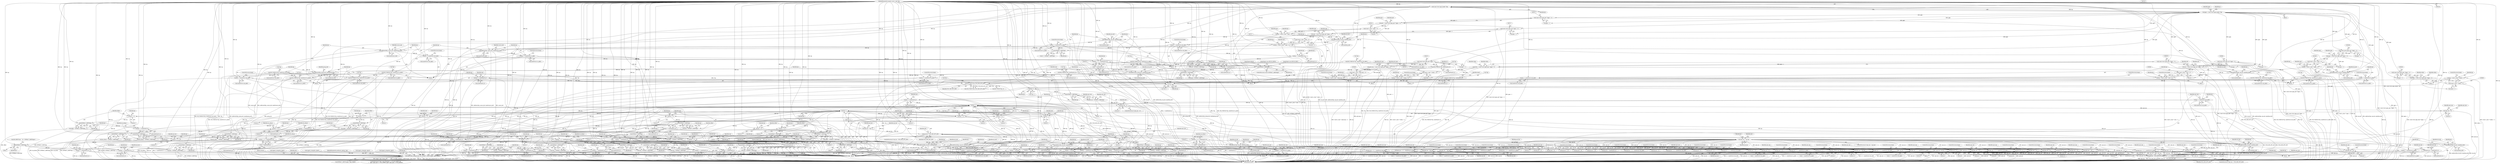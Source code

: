 digraph "0_tcpdump_26a6799b9ca80508c05cac7a9a3bef922991520b@API" {
"1001761" [label="(Call,bp += sizeof(struct in6_addr))"];
"1001756" [label="(Call,addrtostr6(bp, nla_buf, sizeof(nla_buf)))"];
"1001689" [label="(Call,bp += (2 * sizeof(uint16_t)))"];
"1001691" [label="(Call,2 * sizeof(uint16_t))"];
"1001687" [label="(Call,EXTRACT_16BITS(bp))"];
"1001681" [label="(Call,bp += sizeof(uint32_t))"];
"1001679" [label="(Call,EXTRACT_32BITS(bp))"];
"1001674" [label="(Call,bp += 2)"];
"1001024" [label="(Call,bp++)"];
"1001019" [label="(Call,bp++)"];
"1001264" [label="(Call,bp += sizeof(uint32_t))"];
"1001262" [label="(Call,EXTRACT_32BITS(bp))"];
"1001256" [label="(Call,bp += sizeof(uint32_t))"];
"1001254" [label="(Call,EXTRACT_32BITS(bp))"];
"1001249" [label="(Call,bp += 2)"];
"1000108" [label="(MethodParameterIn,register const u_char *bp)"];
"1001578" [label="(Call,bp += 2)"];
"1001189" [label="(Call,bp += sizeof(uint32_t))"];
"1001187" [label="(Call,EXTRACT_32BITS(bp))"];
"1001152" [label="(Call,bp += 2)"];
"1001724" [label="(Call,bp += sizeof(struct in_addr))"];
"1001719" [label="(Call,addrtostr(bp, nla_buf, sizeof(nla_buf)))"];
"1001835" [label="(Call,bp += sizeof(struct in_addr))"];
"1001830" [label="(Call,addrtostr(bp, nla_buf, sizeof(nla_buf)))"];
"1001800" [label="(Call,bp += (2 * sizeof(uint16_t)))"];
"1001802" [label="(Call,2 * sizeof(uint16_t))"];
"1001798" [label="(Call,EXTRACT_16BITS(bp))"];
"1001792" [label="(Call,bp += sizeof(uint32_t))"];
"1001790" [label="(Call,EXTRACT_32BITS(bp))"];
"1001785" [label="(Call,bp += 2)"];
"1001872" [label="(Call,bp += sizeof(struct in6_addr))"];
"1001867" [label="(Call,addrtostr6(bp, nla_buf, sizeof(nla_buf)))"];
"1001626" [label="(Call,bp += 2)"];
"1001445" [label="(Call,bp += sizeof(uint32_t))"];
"1001443" [label="(Call,EXTRACT_32BITS(bp))"];
"1001438" [label="(Call,bp += 2)"];
"1001602" [label="(Call,bp += 2)"];
"1001089" [label="(Call,bp += sizeof(uint16_t))"];
"1001087" [label="(Call,EXTRACT_16BITS(bp))"];
"1001367" [label="(Call,bp += sizeof(struct in_addr))"];
"1001362" [label="(Call,addrtostr(bp, nla_buf, sizeof(nla_buf)))"];
"1001332" [label="(Call,bp += (2 * sizeof(uint16_t)))"];
"1001334" [label="(Call,2 * sizeof(uint16_t))"];
"1001330" [label="(Call,EXTRACT_16BITS(bp))"];
"1001325" [label="(Call,bp += 2)"];
"1001540" [label="(Call,bp += 2)"];
"1001133" [label="(Call,bp += sizeof(uint32_t))"];
"1001131" [label="(Call,EXTRACT_32BITS(bp))"];
"1001125" [label="(Call,bp += sizeof(uint32_t))"];
"1001123" [label="(Call,EXTRACT_32BITS(bp))"];
"1001117" [label="(Call,bp += sizeof(uint32_t))"];
"1001115" [label="(Call,EXTRACT_32BITS(bp))"];
"1001110" [label="(Call,bp += 2)"];
"1001222" [label="(Call,bp += sizeof(uint32_t))"];
"1001220" [label="(Call,EXTRACT_32BITS(bp))"];
"1001215" [label="(Call,bp += 2)"];
"1001642" [label="(Call,bp += opt_len)"];
"1001055" [label="(Call,opt_len - 2)"];
"1001041" [label="(Call,opts_len < opt_len)"];
"1000995" [label="(Call,opts_len < PGM_MIN_OPT_LEN)"];
"1001876" [label="(Call,opts_len -= 12 + sizeof(struct in6_addr))"];
"1001765" [label="(Call,opts_len -= 12 + sizeof(struct in6_addr))"];
"1001276" [label="(Call,opts_len -= 12)"];
"1001645" [label="(Call,opts_len -= opt_len)"];
"1001728" [label="(Call,opts_len -= 12 + sizeof(struct in_addr))"];
"1001093" [label="(Call,opts_len -= 4)"];
"1001371" [label="(Call,opts_len -= 4 + sizeof(struct in_addr))"];
"1001408" [label="(Call,opts_len -= 4 + sizeof(struct in6_addr))"];
"1001669" [label="(Call,opts_len -= 4)"];
"1001907" [label="(Call,opts_len -= opt_len)"];
"1001585" [label="(Call,opts_len -= 4)"];
"1001489" [label="(Call,opts_len -= 8)"];
"1001547" [label="(Call,opts_len -= 4)"];
"1001232" [label="(Call,opts_len -= 8)"];
"1001197" [label="(Call,opts_len -= sizeof(uint32_t))"];
"1001147" [label="(Call,opts_len -= 16)"];
"1000988" [label="(Call,opts_len -= 4)"];
"1000967" [label="(Call,opts_len < 4)"];
"1000962" [label="(Call,opts_len = EXTRACT_16BITS(bp))"];
"1000964" [label="(Call,EXTRACT_16BITS(bp))"];
"1000948" [label="(Call,bp++)"];
"1000927" [label="(Call,bp++)"];
"1000662" [label="(Call,bp = (const u_char *) (odata + 1))"];
"1000664" [label="(Call,(const u_char *) (odata + 1))"];
"1000636" [label="(Call,odata = (const struct pgm_data *)(pgm + 1))"];
"1000638" [label="(Call,(const struct pgm_data *)(pgm + 1))"];
"1000126" [label="(Call,pgm = (const struct pgm_header *)bp)"];
"1000128" [label="(Call,(const struct pgm_header *)bp)"];
"1000561" [label="(Call,bp += sizeof(struct in6_addr))"];
"1000556" [label="(Call,addrtostr6(bp, nla_buf, sizeof(nla_buf)))"];
"1000520" [label="(Call,bp = (const u_char *) (polr + 1))"];
"1000522" [label="(Call,(const u_char *) (polr + 1))"];
"1000510" [label="(Call,polr = (const struct pgm_polr *)(pgm + 1))"];
"1000512" [label="(Call,(const struct pgm_polr *)(pgm + 1))"];
"1000545" [label="(Call,bp += sizeof(struct in_addr))"];
"1000540" [label="(Call,addrtostr(bp, nla_buf, sizeof(nla_buf)))"];
"1000496" [label="(Call,bp = (const u_char *) (poll_msg + 1))"];
"1000498" [label="(Call,(const u_char *) (poll_msg + 1))"];
"1000470" [label="(Call,poll_msg = (const struct pgm_poll *)(pgm + 1))"];
"1000472" [label="(Call,(const struct pgm_poll *)(pgm + 1))"];
"1000765" [label="(Call,bp += sizeof(struct in6_addr))"];
"1000760" [label="(Call,addrtostr6(bp, source_buf, sizeof(source_buf)))"];
"1000724" [label="(Call,bp = (const u_char *) (nak + 1))"];
"1000726" [label="(Call,(const u_char *) (nak + 1))"];
"1000714" [label="(Call,nak = (const struct pgm_nak *)(pgm + 1))"];
"1000716" [label="(Call,(const struct pgm_nak *)(pgm + 1))"];
"1000604" [label="(Call,bp += sizeof(uint32_t))"];
"1000602" [label="(Call,EXTRACT_32BITS(bp))"];
"1000591" [label="(Call,bp += sizeof(uint32_t))"];
"1000589" [label="(Call,EXTRACT_32BITS(bp))"];
"1000578" [label="(Call,bp += sizeof(uint32_t))"];
"1000576" [label="(Call,EXTRACT_32BITS(bp))"];
"1000434" [label="(Call,bp += sizeof(struct in6_addr))"];
"1000429" [label="(Call,addrtostr6(bp, nla_buf, sizeof(nla_buf)))"];
"1000393" [label="(Call,bp = (const u_char *) (spm + 1))"];
"1000395" [label="(Call,(const u_char *) (spm + 1))"];
"1000383" [label="(Call,spm = (const struct pgm_spm *)(pgm + 1))"];
"1000385" [label="(Call,(const struct pgm_spm *)(pgm + 1))"];
"1000418" [label="(Call,bp += sizeof(struct in_addr))"];
"1000413" [label="(Call,addrtostr(bp, nla_buf, sizeof(nla_buf)))"];
"1000699" [label="(Call,bp = (const u_char *) (rdata + 1))"];
"1000701" [label="(Call,(const u_char *) (rdata + 1))"];
"1000673" [label="(Call,rdata = (const struct pgm_data *)(pgm + 1))"];
"1000675" [label="(Call,(const struct pgm_data *)(pgm + 1))"];
"1000749" [label="(Call,bp += sizeof(struct in_addr))"];
"1000744" [label="(Call,addrtostr(bp, source_buf, sizeof(source_buf)))"];
"1000794" [label="(Call,bp += sizeof(struct in_addr))"];
"1000789" [label="(Call,addrtostr(bp, group_buf, sizeof(group_buf)))"];
"1000780" [label="(Call,EXTRACT_16BITS(bp))"];
"1000773" [label="(Call,bp += (2 * sizeof(uint16_t)))"];
"1000775" [label="(Call,2 * sizeof(uint16_t))"];
"1000881" [label="(Call,bp = (const u_char *) (ack + 1))"];
"1000883" [label="(Call,(const u_char *) (ack + 1))"];
"1000861" [label="(Call,ack = (const struct pgm_ack *)(pgm + 1))"];
"1000863" [label="(Call,(const struct pgm_ack *)(pgm + 1))"];
"1000810" [label="(Call,bp += sizeof(struct in6_addr))"];
"1000805" [label="(Call,addrtostr6(bp, group_buf, sizeof(group_buf)))"];
"1001320" [label="(Call,opts_len -= 12)"];
"1001633" [label="(Call,opts_len -= 4)"];
"1001609" [label="(Call,opts_len -= 4)"];
"1001455" [label="(Call,opts_len -= 8)"];
"1001523" [label="(Call,opts_len -= 8)"];
"1001839" [label="(Call,opts_len -= 12 + sizeof(struct in_addr))"];
"1001561" [label="(Call,opts_len -= opt_len)"];
"1001027" [label="(Call,opt_len < PGM_MIN_OPT_LEN)"];
"1001021" [label="(Call,opt_len = *bp++)"];
"1000914" [label="(Call,ND_TTEST2(*bp, PGM_MIN_OPT_LEN))"];
"1000784" [label="(Call,ND_TCHECK2(*bp, sizeof(struct in_addr)))"];
"1000739" [label="(Call,ND_TCHECK2(*bp, sizeof(struct in_addr)))"];
"1000755" [label="(Call,ND_TCHECK2(*bp, sizeof(struct in6_addr)))"];
"1000408" [label="(Call,ND_TCHECK2(*bp, sizeof(struct in_addr)))"];
"1000424" [label="(Call,ND_TCHECK2(*bp, sizeof(struct in6_addr)))"];
"1000800" [label="(Call,ND_TCHECK2(*bp, sizeof(struct in6_addr)))"];
"1000535" [label="(Call,ND_TCHECK2(*bp, sizeof(struct in_addr)))"];
"1000595" [label="(Call,ND_TCHECK2(*bp, sizeof(uint32_t)))"];
"1000582" [label="(Call,ND_TCHECK2(*bp, sizeof(uint32_t)))"];
"1000569" [label="(Call,ND_TCHECK2(*bp, sizeof(uint32_t)))"];
"1000551" [label="(Call,ND_TCHECK2(*bp, sizeof(struct in6_addr)))"];
"1001761" [label="(Call,bp += sizeof(struct in6_addr))"];
"1001904" [label="(Call,bp += opt_len)"];
"1001404" [label="(Call,bp += sizeof(struct in6_addr))"];
"1001399" [label="(Call,addrtostr6(bp, nla_buf, sizeof(nla_buf)))"];
"1001479" [label="(Call,bp += sizeof(uint32_t))"];
"1001477" [label="(Call,EXTRACT_32BITS(bp))"];
"1001472" [label="(Call,bp += 2)"];
"1000978" [label="(Call,bp += sizeof(uint16_t))"];
"1001513" [label="(Call,bp += sizeof(uint32_t))"];
"1001511" [label="(Call,EXTRACT_32BITS(bp))"];
"1001506" [label="(Call,bp += 2)"];
"1001558" [label="(Call,bp += opt_len)"];
"1001308" [label="(Call,bp += sizeof(uint32_t))"];
"1001306" [label="(Call,EXTRACT_32BITS(bp))"];
"1001300" [label="(Call,bp += sizeof(uint32_t))"];
"1001298" [label="(Call,EXTRACT_32BITS(bp))"];
"1001293" [label="(Call,bp += 2)"];
"1001662" [label="(Call,bp += 2)"];
"1001940" [label="(Call,zmtp1_print_datagram(ndo, bp, EXTRACT_16BITS(&pgm->pgm_length)))"];
"1001113" [label="(Call,seq = EXTRACT_32BITS(bp))"];
"1001121" [label="(Call,offset = EXTRACT_32BITS(bp))"];
"1001129" [label="(Call,len = EXTRACT_32BITS(bp))"];
"1001218" [label="(Call,seq = EXTRACT_32BITS(bp))"];
"1001252" [label="(Call,offset = EXTRACT_32BITS(bp))"];
"1001260" [label="(Call,seq = EXTRACT_32BITS(bp))"];
"1001296" [label="(Call,offset = EXTRACT_32BITS(bp))"];
"1001304" [label="(Call,seq = EXTRACT_32BITS(bp))"];
"1001328" [label="(Call,nla_afnum = EXTRACT_16BITS(bp))"];
"1001441" [label="(Call,len = EXTRACT_32BITS(bp))"];
"1001475" [label="(Call,seq = EXTRACT_32BITS(bp))"];
"1001509" [label="(Call,len = EXTRACT_32BITS(bp))"];
"1001677" [label="(Call,offset = EXTRACT_32BITS(bp))"];
"1001685" [label="(Call,nla_afnum = EXTRACT_16BITS(bp))"];
"1001788" [label="(Call,offset = EXTRACT_32BITS(bp))"];
"1001796" [label="(Call,nla_afnum = EXTRACT_16BITS(bp))"];
"1000761" [label="(Identifier,bp)"];
"1001029" [label="(Identifier,PGM_MIN_OPT_LEN)"];
"1000723" [label="(Identifier,nak)"];
"1001737" [label="(Call,opt_len != 12 + sizeof(struct in6_addr))"];
"1001020" [label="(Identifier,bp)"];
"1000794" [label="(Call,bp += sizeof(struct in_addr))"];
"1001124" [label="(Identifier,bp)"];
"1001541" [label="(Identifier,bp)"];
"1001228" [label="(Identifier,ndo)"];
"1001125" [label="(Call,bp += sizeof(uint32_t))"];
"1001583" [label="(Identifier,ndo)"];
"1000917" [label="(Identifier,PGM_MIN_OPT_LEN)"];
"1001941" [label="(Identifier,ndo)"];
"1001808" [label="(Block,)"];
"1001550" [label="(ControlStructure,break;)"];
"1000800" [label="(Call,ND_TCHECK2(*bp, sizeof(struct in6_addr)))"];
"1000582" [label="(Call,ND_TCHECK2(*bp, sizeof(uint32_t)))"];
"1001089" [label="(Call,bp += sizeof(uint16_t))"];
"1001615" [label="(Call,opt_len != 4)"];
"1001873" [label="(Identifier,bp)"];
"1001524" [label="(Identifier,opts_len)"];
"1001152" [label="(Call,bp += 2)"];
"1001164" [label="(Identifier,opt_len)"];
"1000505" [label="(Block,)"];
"1001027" [label="(Call,opt_len < PGM_MIN_OPT_LEN)"];
"1000791" [label="(Identifier,group_buf)"];
"1001253" [label="(Identifier,offset)"];
"1001663" [label="(Identifier,bp)"];
"1001293" [label="(Call,bp += 2)"];
"1001840" [label="(Identifier,opts_len)"];
"1001848" [label="(Call,opt_len != 12 + sizeof(struct in6_addr))"];
"1000749" [label="(Call,bp += sizeof(struct in_addr))"];
"1001800" [label="(Call,bp += (2 * sizeof(uint16_t)))"];
"1001867" [label="(Call,addrtostr6(bp, nla_buf, sizeof(nla_buf)))"];
"1001367" [label="(Call,bp += sizeof(struct in_addr))"];
"1001545" [label="(Identifier,ndo)"];
"1001047" [label="(Identifier,ndo)"];
"1000806" [label="(Identifier,bp)"];
"1000785" [label="(Call,*bp)"];
"1001094" [label="(Identifier,opts_len)"];
"1000776" [label="(Literal,2)"];
"1000479" [label="(Identifier,poll_msg)"];
"1000751" [label="(Call,sizeof(struct in_addr))"];
"1000968" [label="(Identifier,opts_len)"];
"1001540" [label="(Call,bp += 2)"];
"1001257" [label="(Identifier,bp)"];
"1001165" [label="(Block,)"];
"1001687" [label="(Call,EXTRACT_16BITS(bp))"];
"1000435" [label="(Identifier,bp)"];
"1000587" [label="(Call,rnd = EXTRACT_32BITS(bp))"];
"1001339" [label="(Identifier,nla_afnum)"];
"1000962" [label="(Call,opts_len = EXTRACT_16BITS(bp))"];
"1000883" [label="(Call,(const u_char *) (ack + 1))"];
"1001199" [label="(Call,sizeof(uint32_t))"];
"1001922" [label="(ControlStructure,if (ndo->ndo_packettype == PT_PGM_ZMTP1 &&\n\t    (pgm->pgm_type == PGM_ODATA || pgm->pgm_type == PGM_RDATA)))"];
"1001001" [label="(Identifier,ndo)"];
"1001721" [label="(Identifier,nla_buf)"];
"1001478" [label="(Identifier,bp)"];
"1000744" [label="(Call,addrtostr(bp, source_buf, sizeof(source_buf)))"];
"1000636" [label="(Call,odata = (const struct pgm_data *)(pgm + 1))"];
"1001314" [label="(Identifier,ndo)"];
"1001147" [label="(Call,opts_len -= 16)"];
"1001335" [label="(Literal,2)"];
"1001802" [label="(Call,2 * sizeof(uint16_t))"];
"1001153" [label="(Identifier,bp)"];
"1000682" [label="(Identifier,rdata)"];
"1001068" [label="(Block,)"];
"1000881" [label="(Call,bp = (const u_char *) (ack + 1))"];
"1000992" [label="(Identifier,opts_len)"];
"1001722" [label="(Call,sizeof(nla_buf))"];
"1001567" [label="(Call,opt_len != 4)"];
"1000521" [label="(Identifier,bp)"];
"1000430" [label="(Identifier,bp)"];
"1000710" [label="(Block,)"];
"1000132" [label="(Identifier,ip)"];
"1001758" [label="(Identifier,nla_buf)"];
"1000947" [label="(Call,*bp++)"];
"1000750" [label="(Identifier,bp)"];
"1000765" [label="(Call,bp += sizeof(struct in6_addr))"];
"1000808" [label="(Call,sizeof(group_buf))"];
"1001297" [label="(Identifier,offset)"];
"1001405" [label="(Identifier,bp)"];
"1001481" [label="(Call,sizeof(uint32_t))"];
"1000767" [label="(Call,sizeof(struct in6_addr))"];
"1000580" [label="(Call,sizeof(uint32_t))"];
"1000888" [label="(ControlStructure,break;)"];
"1001804" [label="(Call,sizeof(uint16_t))"];
"1000392" [label="(Identifier,spm)"];
"1000264" [label="(Call,tcpport_string(ndo, dport))"];
"1000579" [label="(Identifier,bp)"];
"1000511" [label="(Identifier,polr)"];
"1000520" [label="(Call,bp = (const u_char *) (polr + 1))"];
"1000431" [label="(Identifier,nla_buf)"];
"1001256" [label="(Call,bp += sizeof(uint32_t))"];
"1001635" [label="(Literal,4)"];
"1000408" [label="(Call,ND_TCHECK2(*bp, sizeof(struct in_addr)))"];
"1001664" [label="(Literal,2)"];
"1000779" [label="(ControlStructure,switch (EXTRACT_16BITS(bp)))"];
"1001869" [label="(Identifier,nla_buf)"];
"1001644" [label="(Identifier,opt_len)"];
"1001148" [label="(Identifier,opts_len)"];
"1001222" [label="(Call,bp += sizeof(uint32_t))"];
"1001580" [label="(Literal,2)"];
"1001909" [label="(Identifier,opt_len)"];
"1000107" [label="(MethodParameterIn,netdissect_options *ndo)"];
"1001198" [label="(Identifier,opts_len)"];
"1001670" [label="(Identifier,opts_len)"];
"1000783" [label="(JumpTarget,case AFNUM_INET:)"];
"1000885" [label="(Call,ack + 1)"];
"1001474" [label="(Literal,2)"];
"1001402" [label="(Call,sizeof(nla_buf))"];
"1001586" [label="(Identifier,opts_len)"];
"1001265" [label="(Identifier,bp)"];
"1001133" [label="(Call,bp += sizeof(uint32_t))"];
"1000993" [label="(Block,)"];
"1001377" [label="(ControlStructure,break;)"];
"1001943" [label="(Call,EXTRACT_16BITS(&pgm->pgm_length))"];
"1001096" [label="(ControlStructure,break;)"];
"1001872" [label="(Call,bp += sizeof(struct in6_addr))"];
"1001028" [label="(Identifier,opt_len)"];
"1001801" [label="(Identifier,bp)"];
"1001019" [label="(Call,bp++)"];
"1000558" [label="(Identifier,nla_buf)"];
"1001154" [label="(Literal,2)"];
"1001803" [label="(Literal,2)"];
"1001251" [label="(Literal,2)"];
"1000978" [label="(Call,bp += sizeof(uint16_t))"];
"1001514" [label="(Identifier,bp)"];
"1001904" [label="(Call,bp += opt_len)"];
"1001515" [label="(Call,sizeof(uint32_t))"];
"1001090" [label="(Identifier,bp)"];
"1001266" [label="(Call,sizeof(uint32_t))"];
"1000512" [label="(Call,(const struct pgm_polr *)(pgm + 1))"];
"1001591" [label="(Call,opt_len != 4)"];
"1000427" [label="(Call,sizeof(struct in6_addr))"];
"1000552" [label="(Call,*bp)"];
"1000728" [label="(Call,nak + 1)"];
"1001219" [label="(Identifier,seq)"];
"1001578" [label="(Call,bp += 2)"];
"1001836" [label="(Identifier,bp)"];
"1001223" [label="(Identifier,bp)"];
"1001507" [label="(Identifier,bp)"];
"1000812" [label="(Call,sizeof(struct in6_addr))"];
"1000472" [label="(Call,(const struct pgm_poll *)(pgm + 1))"];
"1000414" [label="(Identifier,bp)"];
"1000404" [label="(Identifier,spm)"];
"1001561" [label="(Call,opts_len -= opt_len)"];
"1001182" [label="(Call,ND_PRINT((ndo, \" %u\", EXTRACT_32BITS(bp))))"];
"1001839" [label="(Call,opts_len -= 12 + sizeof(struct in_addr))"];
"1000416" [label="(Call,sizeof(nla_buf))"];
"1001021" [label="(Call,opt_len = *bp++)"];
"1001270" [label="(Identifier,ndo)"];
"1001868" [label="(Identifier,bp)"];
"1000561" [label="(Call,bp += sizeof(struct in6_addr))"];
"1001323" [label="(ControlStructure,break;)"];
"1000913" [label="(Call,!ND_TTEST2(*bp, PGM_MIN_OPT_LEN))"];
"1000699" [label="(Call,bp = (const u_char *) (rdata + 1))"];
"1000715" [label="(Identifier,nak)"];
"1000753" [label="(ControlStructure,break;)"];
"1001455" [label="(Call,opts_len -= 8)"];
"1001681" [label="(Call,bp += sizeof(uint32_t))"];
"1001252" [label="(Call,offset = EXTRACT_32BITS(bp))"];
"1001095" [label="(Literal,4)"];
"1001906" [label="(Identifier,opt_len)"];
"1001185" [label="(Block,)"];
"1001757" [label="(Identifier,bp)"];
"1001371" [label="(Call,opts_len -= 4 + sizeof(struct in_addr))"];
"1000595" [label="(Call,ND_TCHECK2(*bp, sizeof(uint32_t)))"];
"1001336" [label="(Call,sizeof(uint16_t))"];
"1001558" [label="(Call,bp += opt_len)"];
"1001308" [label="(Call,bp += sizeof(uint32_t))"];
"1001380" [label="(Call,opt_len != 4 + sizeof(struct in6_addr))"];
"1000127" [label="(Identifier,pgm)"];
"1000590" [label="(Identifier,bp)"];
"1000551" [label="(Call,ND_TCHECK2(*bp, sizeof(struct in6_addr)))"];
"1001022" [label="(Identifier,opt_len)"];
"1000803" [label="(Call,sizeof(struct in6_addr))"];
"1001799" [label="(Identifier,bp)"];
"1000739" [label="(Call,ND_TCHECK2(*bp, sizeof(struct in_addr)))"];
"1000383" [label="(Call,spm = (const struct pgm_spm *)(pgm + 1))"];
"1001091" [label="(Call,sizeof(uint16_t))"];
"1000128" [label="(Call,(const struct pgm_header *)bp)"];
"1000577" [label="(Identifier,bp)"];
"1001729" [label="(Identifier,opts_len)"];
"1000815" [label="(JumpTarget,default:)"];
"1000313" [label="(Call,tcpport_string(ndo, dport))"];
"1001325" [label="(Call,bp += 2)"];
"1001602" [label="(Call,bp += 2)"];
"1001368" [label="(Identifier,bp)"];
"1000948" [label="(Call,bp++)"];
"1000436" [label="(Call,sizeof(struct in6_addr))"];
"1001792" [label="(Call,bp += sizeof(uint32_t))"];
"1001340" [label="(Block,)"];
"1001682" [label="(Identifier,bp)"];
"1001238" [label="(Call,opt_len != 12)"];
"1001512" [label="(Identifier,bp)"];
"1001490" [label="(Identifier,opts_len)"];
"1001149" [label="(Literal,16)"];
"1001130" [label="(Identifier,len)"];
"1000418" [label="(Call,bp += sizeof(struct in_addr))"];
"1001671" [label="(Literal,4)"];
"1001118" [label="(Identifier,bp)"];
"1000666" [label="(Call,odata + 1)"];
"1000583" [label="(Call,*bp)"];
"1001263" [label="(Identifier,bp)"];
"1000634" [label="(Block,)"];
"1001320" [label="(Call,opts_len -= 12)"];
"1001406" [label="(Call,sizeof(struct in6_addr))"];
"1001363" [label="(Identifier,bp)"];
"1000413" [label="(Call,addrtostr(bp, nla_buf, sizeof(nla_buf)))"];
"1001495" [label="(Call,opt_len != 8)"];
"1001491" [label="(Literal,8)"];
"1000640" [label="(Call,pgm + 1)"];
"1000603" [label="(Identifier,bp)"];
"1000766" [label="(Identifier,bp)"];
"1000677" [label="(Call,pgm + 1)"];
"1000432" [label="(Call,sizeof(nla_buf))"];
"1000637" [label="(Identifier,odata)"];
"1000760" [label="(Call,addrtostr6(bp, source_buf, sizeof(source_buf)))"];
"1001365" [label="(Call,sizeof(nla_buf))"];
"1001040" [label="(ControlStructure,if (opts_len < opt_len))"];
"1000746" [label="(Identifier,source_buf)"];
"1000575" [label="(Identifier,ivl)"];
"1000546" [label="(Identifier,bp)"];
"1001693" [label="(Call,sizeof(uint16_t))"];
"1001018" [label="(Call,*bp++)"];
"1001328" [label="(Call,nla_afnum = EXTRACT_16BITS(bp))"];
"1001119" [label="(Call,sizeof(uint32_t))"];
"1000964" [label="(Call,EXTRACT_16BITS(bp))"];
"1001833" [label="(Call,sizeof(nla_buf))"];
"1001132" [label="(Identifier,bp)"];
"1001008" [label="(Identifier,bp)"];
"1001910" [label="(ControlStructure,break;)"];
"1000593" [label="(Call,sizeof(uint32_t))"];
"1001485" [label="(Identifier,ndo)"];
"1001127" [label="(Call,sizeof(uint32_t))"];
"1001191" [label="(Call,sizeof(uint32_t))"];
"1001194" [label="(Identifier,opt_len)"];
"1000559" [label="(Call,sizeof(nla_buf))"];
"1000385" [label="(Call,(const struct pgm_spm *)(pgm + 1))"];
"1000967" [label="(Call,opts_len < 4)"];
"1001301" [label="(Identifier,bp)"];
"1001724" [label="(Call,bp += sizeof(struct in_addr))"];
"1001116" [label="(Identifier,bp)"];
"1001794" [label="(Call,sizeof(uint32_t))"];
"1001041" [label="(Call,opts_len < opt_len)"];
"1001549" [label="(Literal,4)"];
"1000299" [label="(Call,tcpport_string(ndo, dport))"];
"1001674" [label="(Call,bp += 2)"];
"1001477" [label="(Call,EXTRACT_32BITS(bp))"];
"1001215" [label="(Call,bp += 2)"];
"1000814" [label="(ControlStructure,break;)"];
"1001025" [label="(Identifier,bp)"];
"1001642" [label="(Call,bp += opt_len)"];
"1000578" [label="(Call,bp += sizeof(uint32_t))"];
"1000966" [label="(ControlStructure,if (opts_len < 4))"];
"1001793" [label="(Identifier,bp)"];
"1001439" [label="(Identifier,bp)"];
"1000406" [label="(Block,)"];
"1001562" [label="(Identifier,opts_len)"];
"1000510" [label="(Call,polr = (const struct pgm_polr *)(pgm + 1))"];
"1001033" [label="(Identifier,ndo)"];
"1001686" [label="(Identifier,nla_afnum)"];
"1000673" [label="(Call,rdata = (const struct pgm_data *)(pgm + 1))"];
"1000979" [label="(Identifier,bp)"];
"1001508" [label="(Literal,2)"];
"1001837" [label="(Call,sizeof(struct in_addr))"];
"1000773" [label="(Call,bp += (2 * sizeof(uint16_t)))"];
"1001475" [label="(Call,seq = EXTRACT_32BITS(bp))"];
"1001372" [label="(Identifier,opts_len)"];
"1000471" [label="(Identifier,poll_msg)"];
"1000742" [label="(Call,sizeof(struct in_addr))"];
"1000638" [label="(Call,(const struct pgm_data *)(pgm + 1))"];
"1001631" [label="(Identifier,ndo)"];
"1001087" [label="(Call,EXTRACT_16BITS(bp))"];
"1001156" [label="(Identifier,opt_len)"];
"1000557" [label="(Identifier,bp)"];
"1001611" [label="(Literal,4)"];
"1000604" [label="(Call,bp += sizeof(uint32_t))"];
"1001765" [label="(Call,opts_len -= 12 + sizeof(struct in6_addr))"];
"1001042" [label="(Identifier,opts_len)"];
"1000784" [label="(Call,ND_TCHECK2(*bp, sizeof(struct in_addr)))"];
"1001763" [label="(Call,sizeof(struct in6_addr))"];
"1001122" [label="(Identifier,offset)"];
"1000662" [label="(Call,bp = (const u_char *) (odata + 1))"];
"1001662" [label="(Call,bp += 2)"];
"1001908" [label="(Identifier,opts_len)"];
"1001720" [label="(Identifier,bp)"];
"1001055" [label="(Call,opt_len - 2)"];
"1001636" [label="(ControlStructure,break;)"];
"1001942" [label="(Identifier,bp)"];
"1001762" [label="(Identifier,bp)"];
"1001332" [label="(Call,bp += (2 * sizeof(uint16_t)))"];
"1001789" [label="(Identifier,offset)"];
"1000524" [label="(Call,polr + 1)"];
"1001190" [label="(Identifier,bp)"];
"1000805" [label="(Call,addrtostr6(bp, group_buf, sizeof(group_buf)))"];
"1000596" [label="(Call,*bp)"];
"1000538" [label="(Call,sizeof(struct in_addr))"];
"1001697" [label="(Block,)"];
"1000801" [label="(Call,*bp)"];
"1001331" [label="(Identifier,bp)"];
"1000747" [label="(Call,sizeof(source_buf))"];
"1001234" [label="(Literal,8)"];
"1001295" [label="(Literal,2)"];
"1000782" [label="(Block,)"];
"1000572" [label="(Call,sizeof(uint32_t))"];
"1001258" [label="(Call,sizeof(uint32_t))"];
"1001126" [label="(Identifier,bp)"];
"1001688" [label="(Identifier,bp)"];
"1000870" [label="(Identifier,ack)"];
"1000740" [label="(Call,*bp)"];
"1001085" [label="(Block,)"];
"1001878" [label="(Call,12 + sizeof(struct in6_addr))"];
"1001408" [label="(Call,opts_len -= 4 + sizeof(struct in6_addr))"];
"1000519" [label="(Identifier,polr)"];
"1001669" [label="(Call,opts_len -= 4)"];
"1001604" [label="(Literal,2)"];
"1001216" [label="(Identifier,bp)"];
"1001948" [label="(Return,return;)"];
"1000798" [label="(ControlStructure,break;)"];
"1000547" [label="(Call,sizeof(struct in_addr))"];
"1001476" [label="(Identifier,seq)"];
"1001585" [label="(Call,opts_len -= 4)"];
"1001260" [label="(Call,seq = EXTRACT_32BITS(bp))"];
"1001111" [label="(Identifier,bp)"];
"1000514" [label="(Call,pgm + 1)"];
"1000994" [label="(ControlStructure,if (opts_len < PGM_MIN_OPT_LEN))"];
"1001603" [label="(Identifier,bp)"];
"1000675" [label="(Call,(const struct pgm_data *)(pgm + 1))"];
"1001054" [label="(Identifier,bp)"];
"1001023" [label="(Call,*bp++)"];
"1000470" [label="(Call,poll_msg = (const struct pgm_poll *)(pgm + 1))"];
"1000928" [label="(Identifier,bp)"];
"1001719" [label="(Call,addrtostr(bp, nla_buf, sizeof(nla_buf)))"];
"1000792" [label="(Call,sizeof(group_buf))"];
"1001204" [label="(Call,opt_len != 8)"];
"1000415" [label="(Identifier,nla_buf)"];
"1001276" [label="(Call,opts_len -= 12)"];
"1000601" [label="(Identifier,mask)"];
"1001110" [label="(Call,bp += 2)"];
"1001905" [label="(Identifier,bp)"];
"1001456" [label="(Identifier,opts_len)"];
"1001093" [label="(Call,opts_len -= 4)"];
"1001056" [label="(Identifier,opt_len)"];
"1001691" [label="(Call,2 * sizeof(uint16_t))"];
"1000703" [label="(Call,rdata + 1)"];
"1001330" [label="(Call,EXTRACT_16BITS(bp))"];
"1000542" [label="(Identifier,nla_buf)"];
"1000591" [label="(Call,bp += sizeof(uint32_t))"];
"1001473" [label="(Identifier,bp)"];
"1000605" [label="(Identifier,bp)"];
"1001835" [label="(Call,bp += sizeof(struct in_addr))"];
"1000787" [label="(Call,sizeof(struct in_addr))"];
"1001442" [label="(Identifier,len)"];
"1001302" [label="(Call,sizeof(uint32_t))"];
"1001685" [label="(Call,nla_afnum = EXTRACT_16BITS(bp))"];
"1001771" [label="(ControlStructure,break;)"];
"1000995" [label="(Call,opts_len < PGM_MIN_OPT_LEN)"];
"1000498" [label="(Call,(const u_char *) (poll_msg + 1))"];
"1000780" [label="(Call,EXTRACT_16BITS(bp))"];
"1001645" [label="(Call,opts_len -= opt_len)"];
"1000915" [label="(Call,*bp)"];
"1000569" [label="(Call,ND_TCHECK2(*bp, sizeof(uint32_t)))"];
"1000597" [label="(Identifier,bp)"];
"1001696" [label="(Identifier,nla_afnum)"];
"1001264" [label="(Call,bp += sizeof(uint32_t))"];
"1001472" [label="(Call,bp += 2)"];
"1000531" [label="(Identifier,polr)"];
"1000536" [label="(Call,*bp)"];
"1001832" [label="(Identifier,nla_buf)"];
"1001458" [label="(ControlStructure,break;)"];
"1001756" [label="(Call,addrtostr6(bp, nla_buf, sizeof(nla_buf)))"];
"1000434" [label="(Call,bp += sizeof(struct in6_addr))"];
"1001026" [label="(ControlStructure,if (opt_len < PGM_MIN_OPT_LEN))"];
"1001232" [label="(Call,opts_len -= 8)"];
"1001609" [label="(Call,opts_len -= 4)"];
"1001680" [label="(Identifier,bp)"];
"1000535" [label="(Call,ND_TCHECK2(*bp, sizeof(struct in_addr)))"];
"1000671" [label="(Block,)"];
"1001121" [label="(Call,offset = EXTRACT_32BITS(bp))"];
"1000669" [label="(ControlStructure,break;)"];
"1000393" [label="(Call,bp = (const u_char *) (spm + 1))"];
"1001343" [label="(Call,opt_len != 4 + sizeof(struct in_addr))"];
"1001489" [label="(Call,opts_len -= 8)"];
"1001278" [label="(Literal,12)"];
"1000126" [label="(Call,pgm = (const struct pgm_header *)bp)"];
"1001479" [label="(Call,bp += sizeof(uint32_t))"];
"1001548" [label="(Identifier,opts_len)"];
"1000664" [label="(Call,(const u_char *) (odata + 1))"];
"1000807" [label="(Identifier,group_buf)"];
"1001299" [label="(Identifier,bp)"];
"1001513" [label="(Call,bp += sizeof(uint32_t))"];
"1001217" [label="(Literal,2)"];
"1000859" [label="(Block,)"];
"1001024" [label="(Call,bp++)"];
"1001457" [label="(Literal,8)"];
"1001322" [label="(Literal,12)"];
"1001088" [label="(Identifier,bp)"];
"1001071" [label="(Call,opt_len != 4)"];
"1001628" [label="(Literal,2)"];
"1001139" [label="(Identifier,ndo)"];
"1001525" [label="(Literal,8)"];
"1001807" [label="(Identifier,nla_afnum)"];
"1001326" [label="(Identifier,bp)"];
"1000588" [label="(Identifier,rnd)"];
"1001401" [label="(Identifier,nla_buf)"];
"1001509" [label="(Call,len = EXTRACT_32BITS(bp))"];
"1001300" [label="(Call,bp += sizeof(uint32_t))"];
"1001788" [label="(Call,offset = EXTRACT_32BITS(bp))"];
"1000387" [label="(Call,pgm + 1)"];
"1000701" [label="(Call,(const u_char *) (rdata + 1))"];
"1001519" [label="(Identifier,ndo)"];
"1001626" [label="(Call,bp += 2)"];
"1000419" [label="(Identifier,bp)"];
"1001134" [label="(Identifier,bp)"];
"1001633" [label="(Call,opts_len -= 4)"];
"1001189" [label="(Call,bp += sizeof(uint32_t))"];
"1001676" [label="(Literal,2)"];
"1001305" [label="(Identifier,seq)"];
"1000576" [label="(Call,EXTRACT_32BITS(bp))"];
"1001506" [label="(Call,bp += 2)"];
"1001643" [label="(Identifier,bp)"];
"1001277" [label="(Identifier,opts_len)"];
"1001689" [label="(Call,bp += (2 * sizeof(uint16_t)))"];
"1000397" [label="(Call,spm + 1)"];
"1000706" [label="(ControlStructure,break;)"];
"1000429" [label="(Call,addrtostr6(bp, nla_buf, sizeof(nla_buf)))"];
"1000549" [label="(ControlStructure,break;)"];
"1000468" [label="(Block,)"];
"1000762" [label="(Identifier,source_buf)"];
"1000963" [label="(Identifier,opts_len)"];
"1001874" [label="(Call,sizeof(struct in6_addr))"];
"1001309" [label="(Identifier,bp)"];
"1001907" [label="(Call,opts_len -= opt_len)"];
"1000556" [label="(Call,addrtostr6(bp, nla_buf, sizeof(nla_buf)))"];
"1001369" [label="(Call,sizeof(struct in_addr))"];
"1001526" [label="(ControlStructure,break;)"];
"1001414" [label="(ControlStructure,break;)"];
"1001796" [label="(Call,nla_afnum = EXTRACT_16BITS(bp))"];
"1001787" [label="(Literal,2)"];
"1001334" [label="(Call,2 * sizeof(uint16_t))"];
"1001440" [label="(Literal,2)"];
"1001052" [label="(Call,ND_TTEST2(*bp, opt_len - 2))"];
"1001409" [label="(Identifier,opts_len)"];
"1001791" [label="(Identifier,bp)"];
"1000545" [label="(Call,bp += sizeof(struct in_addr))"];
"1001683" [label="(Call,sizeof(uint32_t))"];
"1000714" [label="(Call,nak = (const struct pgm_nak *)(pgm + 1))"];
"1000949" [label="(Identifier,bp)"];
"1001672" [label="(ControlStructure,break;)"];
"1001461" [label="(Call,opt_len != 8)"];
"1001218" [label="(Call,seq = EXTRACT_32BITS(bp))"];
"1000865" [label="(Call,pgm + 1)"];
"1000424" [label="(Call,ND_TCHECK2(*bp, sizeof(struct in6_addr)))"];
"1000735" [label="(Identifier,nak)"];
"1001648" [label="(ControlStructure,break;)"];
"1001373" [label="(Call,4 + sizeof(struct in_addr))"];
"1000610" [label="(Identifier,ndo)"];
"1001811" [label="(Call,opt_len != 12 + sizeof(struct in_addr))"];
"1001333" [label="(Identifier,bp)"];
"1000598" [label="(Call,sizeof(uint32_t))"];
"1000592" [label="(Identifier,bp)"];
"1001444" [label="(Identifier,bp)"];
"1000745" [label="(Identifier,bp)"];
"1000543" [label="(Call,sizeof(nla_buf))"];
"1000381" [label="(Block,)"];
"1000384" [label="(Identifier,spm)"];
"1000811" [label="(Identifier,bp)"];
"1000250" [label="(Call,tcpport_string(ndo, dport))"];
"1000795" [label="(Identifier,bp)"];
"1001399" [label="(Call,addrtostr6(bp, nla_buf, sizeof(nla_buf)))"];
"1001547" [label="(Call,opts_len -= 4)"];
"1000758" [label="(Call,sizeof(struct in6_addr))"];
"1000737" [label="(Block,)"];
"1000409" [label="(Call,*bp)"];
"1001728" [label="(Call,opts_len -= 12 + sizeof(struct in_addr))"];
"1000984" [label="(Identifier,ndo)"];
"1000108" [label="(MethodParameterIn,register const u_char *bp)"];
"1001962" [label="(MethodReturn,RET)"];
"1001725" [label="(Identifier,bp)"];
"1001700" [label="(Call,opt_len != 12 + sizeof(struct in_addr))"];
"1001734" [label="(ControlStructure,break;)"];
"1001261" [label="(Identifier,seq)"];
"1001115" [label="(Call,EXTRACT_32BITS(bp))"];
"1001564" [label="(ControlStructure,break;)"];
"1001187" [label="(Call,EXTRACT_32BITS(bp))"];
"1001057" [label="(Literal,2)"];
"1001845" [label="(ControlStructure,break;)"];
"1000533" [label="(Block,)"];
"1001786" [label="(Identifier,bp)"];
"1001587" [label="(Literal,4)"];
"1000500" [label="(Call,poll_msg + 1)"];
"1001675" [label="(Identifier,bp)"];
"1001129" [label="(Call,len = EXTRACT_32BITS(bp))"];
"1001410" [label="(Call,4 + sizeof(struct in6_addr))"];
"1001785" [label="(Call,bp += 2)"];
"1001262" [label="(Call,EXTRACT_32BITS(bp))"];
"1001759" [label="(Call,sizeof(nla_buf))"];
"1001651" [label="(Call,opt_len != 4)"];
"1001690" [label="(Identifier,bp)"];
"1001113" [label="(Call,seq = EXTRACT_32BITS(bp))"];
"1001830" [label="(Call,addrtostr(bp, nla_buf, sizeof(nla_buf)))"];
"1001082" [label="(Call,ND_PRINT((ndo, \" OPTS LEN (extra?) %d\", EXTRACT_16BITS(bp))))"];
"1000789" [label="(Call,addrtostr(bp, group_buf, sizeof(group_buf)))"];
"1001588" [label="(ControlStructure,break;)"];
"1000988" [label="(Call,opts_len -= 4)"];
"1001831" [label="(Identifier,bp)"];
"1001797" [label="(Identifier,nla_afnum)"];
"1001443" [label="(Call,EXTRACT_32BITS(bp))"];
"1001131" [label="(Call,EXTRACT_32BITS(bp))"];
"1001511" [label="(Call,EXTRACT_32BITS(bp))"];
"1000926" [label="(Call,*bp++)"];
"1001043" [label="(Identifier,opt_len)"];
"1001559" [label="(Identifier,bp)"];
"1001235" [label="(ControlStructure,break;)"];
"1001188" [label="(Identifier,bp)"];
"1000927" [label="(Call,bp++)"];
"1001560" [label="(Identifier,opt_len)"];
"1000882" [label="(Identifier,bp)"];
"1001364" [label="(Identifier,nla_buf)"];
"1000726" [label="(Call,(const u_char *) (nak + 1))"];
"1001220" [label="(Call,EXTRACT_32BITS(bp))"];
"1000911" [label="(Block,)"];
"1000645" [label="(Identifier,odata)"];
"1000965" [label="(Identifier,bp)"];
"1001451" [label="(Identifier,ndo)"];
"1001692" [label="(Literal,2)"];
"1001362" [label="(Call,addrtostr(bp, nla_buf, sizeof(nla_buf)))"];
"1001306" [label="(Call,EXTRACT_32BITS(bp))"];
"1001446" [label="(Identifier,bp)"];
"1001254" [label="(Call,EXTRACT_32BITS(bp))"];
"1000565" [label="(ControlStructure,break;)"];
"1001841" [label="(Call,12 + sizeof(struct in_addr))"];
"1001798" [label="(Call,EXTRACT_16BITS(bp))"];
"1001296" [label="(Call,offset = EXTRACT_32BITS(bp))"];
"1000769" [label="(ControlStructure,break;)"];
"1000996" [label="(Identifier,opts_len)"];
"1000716" [label="(Call,(const struct pgm_nak *)(pgm + 1))"];
"1000914" [label="(Call,ND_TTEST2(*bp, PGM_MIN_OPT_LEN))"];
"1000980" [label="(Call,sizeof(uint16_t))"];
"1000422" [label="(ControlStructure,break;)"];
"1000774" [label="(Identifier,bp)"];
"1000541" [label="(Identifier,bp)"];
"1001307" [label="(Identifier,bp)"];
"1001294" [label="(Identifier,bp)"];
"1001667" [label="(Identifier,ndo)"];
"1001447" [label="(Call,sizeof(uint32_t))"];
"1001766" [label="(Identifier,opts_len)"];
"1000990" [label="(Literal,4)"];
"1000863" [label="(Call,(const struct pgm_ack *)(pgm + 1))"];
"1001249" [label="(Call,bp += 2)"];
"1000674" [label="(Identifier,rdata)"];
"1001529" [label="(Call,opt_len != 4)"];
"1000799" [label="(JumpTarget,case AFNUM_INET6:)"];
"1000589" [label="(Call,EXTRACT_32BITS(bp))"];
"1001282" [label="(Call,opt_len != 12)"];
"1000474" [label="(Call,pgm + 1)"];
"1001870" [label="(Call,sizeof(nla_buf))"];
"1000438" [label="(ControlStructure,break;)"];
"1001678" [label="(Identifier,offset)"];
"1001679" [label="(Call,EXTRACT_32BITS(bp))"];
"1001221" [label="(Identifier,bp)"];
"1001940" [label="(Call,zmtp1_print_datagram(ndo, bp, EXTRACT_16BITS(&pgm->pgm_length)))"];
"1001882" [label="(ControlStructure,break;)"];
"1000130" [label="(Identifier,bp)"];
"1000497" [label="(Identifier,bp)"];
"1000763" [label="(Call,sizeof(source_buf))"];
"1001876" [label="(Call,opts_len -= 12 + sizeof(struct in6_addr))"];
"1000395" [label="(Call,(const u_char *) (spm + 1))"];
"1000663" [label="(Identifier,bp)"];
"1000969" [label="(Literal,4)"];
"1000777" [label="(Call,sizeof(uint16_t))"];
"1001255" [label="(Identifier,bp)"];
"1000425" [label="(Call,*bp)"];
"1000585" [label="(Call,sizeof(uint32_t))"];
"1001427" [label="(Call,opt_len != 8)"];
"1000570" [label="(Call,*bp)"];
"1001321" [label="(Identifier,opts_len)"];
"1001730" [label="(Call,12 + sizeof(struct in_addr))"];
"1001492" [label="(ControlStructure,break;)"];
"1000411" [label="(Call,sizeof(struct in_addr))"];
"1001877" [label="(Identifier,opts_len)"];
"1000724" [label="(Call,bp = (const u_char *) (nak + 1))"];
"1001767" [label="(Call,12 + sizeof(struct in6_addr))"];
"1001438" [label="(Call,bp += 2)"];
"1000997" [label="(Identifier,PGM_MIN_OPT_LEN)"];
"1001726" [label="(Call,sizeof(struct in_addr))"];
"1001677" [label="(Call,offset = EXTRACT_32BITS(bp))"];
"1001542" [label="(Literal,2)"];
"1000718" [label="(Call,pgm + 1)"];
"1000725" [label="(Identifier,bp)"];
"1000862" [label="(Identifier,ack)"];
"1001634" [label="(Identifier,opts_len)"];
"1001224" [label="(Call,sizeof(uint32_t))"];
"1000574" [label="(Call,ivl = EXTRACT_32BITS(bp))"];
"1001480" [label="(Identifier,bp)"];
"1000584" [label="(Identifier,bp)"];
"1001310" [label="(Call,sizeof(uint32_t))"];
"1001099" [label="(Call,opt_len != 16)"];
"1000700" [label="(Identifier,bp)"];
"1000420" [label="(Call,sizeof(struct in_addr))"];
"1001627" [label="(Identifier,bp)"];
"1000503" [label="(ControlStructure,break;)"];
"1001155" [label="(Call,opt_len -= sizeof(uint32_t))"];
"1000496" [label="(Call,bp = (const u_char *) (poll_msg + 1))"];
"1001647" [label="(Identifier,opt_len)"];
"1001607" [label="(Identifier,ndo)"];
"1000781" [label="(Identifier,bp)"];
"1001400" [label="(Identifier,bp)"];
"1001250" [label="(Identifier,bp)"];
"1000973" [label="(Identifier,ndo)"];
"1000111" [label="(Block,)"];
"1001510" [label="(Identifier,len)"];
"1000563" [label="(Call,sizeof(struct in6_addr))"];
"1001112" [label="(Literal,2)"];
"1000394" [label="(Identifier,bp)"];
"1001114" [label="(Identifier,seq)"];
"1000600" [label="(Call,mask = EXTRACT_32BITS(bp))"];
"1000796" [label="(Call,sizeof(struct in_addr))"];
"1001329" [label="(Identifier,nla_afnum)"];
"1000989" [label="(Identifier,opts_len)"];
"1001135" [label="(Call,sizeof(uint32_t))"];
"1001197" [label="(Call,opts_len -= sizeof(uint32_t))"];
"1001761" [label="(Call,bp += sizeof(struct in6_addr))"];
"1001279" [label="(ControlStructure,break;)"];
"1000602" [label="(Call,EXTRACT_32BITS(bp))"];
"1000775" [label="(Call,2 * sizeof(uint16_t))"];
"1001150" [label="(ControlStructure,break;)"];
"1001441" [label="(Call,len = EXTRACT_32BITS(bp))"];
"1001610" [label="(Identifier,opts_len)"];
"1001117" [label="(Call,bp += sizeof(uint32_t))"];
"1000756" [label="(Call,*bp)"];
"1001563" [label="(Identifier,opt_len)"];
"1000554" [label="(Call,sizeof(struct in6_addr))"];
"1000810" [label="(Call,bp += sizeof(struct in6_addr))"];
"1001298" [label="(Call,EXTRACT_32BITS(bp))"];
"1001790" [label="(Call,EXTRACT_32BITS(bp))"];
"1001523" [label="(Call,opts_len -= 8)"];
"1001304" [label="(Call,seq = EXTRACT_32BITS(bp))"];
"1001006" [label="(Call,ND_TTEST2(*bp, 2))"];
"1000790" [label="(Identifier,bp)"];
"1000522" [label="(Call,(const u_char *) (polr + 1))"];
"1000540" [label="(Call,addrtostr(bp, nla_buf, sizeof(nla_buf)))"];
"1000562" [label="(Identifier,bp)"];
"1001612" [label="(ControlStructure,break;)"];
"1000606" [label="(Call,sizeof(uint32_t))"];
"1001327" [label="(Literal,2)"];
"1001445" [label="(Call,bp += sizeof(uint32_t))"];
"1000861" [label="(Call,ack = (const struct pgm_ack *)(pgm + 1))"];
"1001123" [label="(Call,EXTRACT_32BITS(bp))"];
"1001646" [label="(Identifier,opts_len)"];
"1000755" [label="(Call,ND_TCHECK2(*bp, sizeof(struct in6_addr)))"];
"1001233" [label="(Identifier,opts_len)"];
"1001404" [label="(Call,bp += sizeof(struct in6_addr))"];
"1001579" [label="(Identifier,bp)"];
"1001761" -> "1001697"  [label="AST: "];
"1001761" -> "1001763"  [label="CFG: "];
"1001762" -> "1001761"  [label="AST: "];
"1001763" -> "1001761"  [label="AST: "];
"1001766" -> "1001761"  [label="CFG: "];
"1001761" -> "1001962"  [label="DDG: bp"];
"1001761" -> "1001019"  [label="DDG: bp"];
"1001756" -> "1001761"  [label="DDG: bp"];
"1000108" -> "1001761"  [label="DDG: bp"];
"1001761" -> "1001940"  [label="DDG: bp"];
"1001756" -> "1001697"  [label="AST: "];
"1001756" -> "1001759"  [label="CFG: "];
"1001757" -> "1001756"  [label="AST: "];
"1001758" -> "1001756"  [label="AST: "];
"1001759" -> "1001756"  [label="AST: "];
"1001762" -> "1001756"  [label="CFG: "];
"1001756" -> "1001962"  [label="DDG: addrtostr6(bp, nla_buf, sizeof(nla_buf))"];
"1001756" -> "1001962"  [label="DDG: nla_buf"];
"1001689" -> "1001756"  [label="DDG: bp"];
"1001024" -> "1001756"  [label="DDG: bp"];
"1000108" -> "1001756"  [label="DDG: bp"];
"1001689" -> "1001068"  [label="AST: "];
"1001689" -> "1001691"  [label="CFG: "];
"1001690" -> "1001689"  [label="AST: "];
"1001691" -> "1001689"  [label="AST: "];
"1001696" -> "1001689"  [label="CFG: "];
"1001689" -> "1001962"  [label="DDG: 2 * sizeof(uint16_t)"];
"1001689" -> "1001962"  [label="DDG: bp"];
"1001691" -> "1001689"  [label="DDG: 2"];
"1001687" -> "1001689"  [label="DDG: bp"];
"1000108" -> "1001689"  [label="DDG: bp"];
"1001689" -> "1001719"  [label="DDG: bp"];
"1001691" -> "1001693"  [label="CFG: "];
"1001692" -> "1001691"  [label="AST: "];
"1001693" -> "1001691"  [label="AST: "];
"1001687" -> "1001685"  [label="AST: "];
"1001687" -> "1001688"  [label="CFG: "];
"1001688" -> "1001687"  [label="AST: "];
"1001685" -> "1001687"  [label="CFG: "];
"1001687" -> "1001685"  [label="DDG: bp"];
"1001681" -> "1001687"  [label="DDG: bp"];
"1000108" -> "1001687"  [label="DDG: bp"];
"1001681" -> "1001068"  [label="AST: "];
"1001681" -> "1001683"  [label="CFG: "];
"1001682" -> "1001681"  [label="AST: "];
"1001683" -> "1001681"  [label="AST: "];
"1001686" -> "1001681"  [label="CFG: "];
"1001679" -> "1001681"  [label="DDG: bp"];
"1000108" -> "1001681"  [label="DDG: bp"];
"1001679" -> "1001677"  [label="AST: "];
"1001679" -> "1001680"  [label="CFG: "];
"1001680" -> "1001679"  [label="AST: "];
"1001677" -> "1001679"  [label="CFG: "];
"1001679" -> "1001677"  [label="DDG: bp"];
"1001674" -> "1001679"  [label="DDG: bp"];
"1000108" -> "1001679"  [label="DDG: bp"];
"1001674" -> "1001068"  [label="AST: "];
"1001674" -> "1001676"  [label="CFG: "];
"1001675" -> "1001674"  [label="AST: "];
"1001676" -> "1001674"  [label="AST: "];
"1001678" -> "1001674"  [label="CFG: "];
"1001024" -> "1001674"  [label="DDG: bp"];
"1000108" -> "1001674"  [label="DDG: bp"];
"1001024" -> "1001023"  [label="AST: "];
"1001024" -> "1001025"  [label="CFG: "];
"1001025" -> "1001024"  [label="AST: "];
"1001023" -> "1001024"  [label="CFG: "];
"1001024" -> "1001962"  [label="DDG: bp"];
"1001019" -> "1001024"  [label="DDG: bp"];
"1000108" -> "1001024"  [label="DDG: bp"];
"1001024" -> "1001087"  [label="DDG: bp"];
"1001024" -> "1001110"  [label="DDG: bp"];
"1001024" -> "1001152"  [label="DDG: bp"];
"1001024" -> "1001215"  [label="DDG: bp"];
"1001024" -> "1001249"  [label="DDG: bp"];
"1001024" -> "1001293"  [label="DDG: bp"];
"1001024" -> "1001325"  [label="DDG: bp"];
"1001024" -> "1001362"  [label="DDG: bp"];
"1001024" -> "1001399"  [label="DDG: bp"];
"1001024" -> "1001438"  [label="DDG: bp"];
"1001024" -> "1001472"  [label="DDG: bp"];
"1001024" -> "1001506"  [label="DDG: bp"];
"1001024" -> "1001540"  [label="DDG: bp"];
"1001024" -> "1001558"  [label="DDG: bp"];
"1001024" -> "1001578"  [label="DDG: bp"];
"1001024" -> "1001602"  [label="DDG: bp"];
"1001024" -> "1001626"  [label="DDG: bp"];
"1001024" -> "1001642"  [label="DDG: bp"];
"1001024" -> "1001662"  [label="DDG: bp"];
"1001024" -> "1001719"  [label="DDG: bp"];
"1001024" -> "1001785"  [label="DDG: bp"];
"1001024" -> "1001830"  [label="DDG: bp"];
"1001024" -> "1001867"  [label="DDG: bp"];
"1001024" -> "1001904"  [label="DDG: bp"];
"1001024" -> "1001940"  [label="DDG: bp"];
"1001019" -> "1001018"  [label="AST: "];
"1001019" -> "1001020"  [label="CFG: "];
"1001020" -> "1001019"  [label="AST: "];
"1001018" -> "1001019"  [label="CFG: "];
"1001264" -> "1001019"  [label="DDG: bp"];
"1001578" -> "1001019"  [label="DDG: bp"];
"1001189" -> "1001019"  [label="DDG: bp"];
"1001724" -> "1001019"  [label="DDG: bp"];
"1001835" -> "1001019"  [label="DDG: bp"];
"1001872" -> "1001019"  [label="DDG: bp"];
"1001626" -> "1001019"  [label="DDG: bp"];
"1001445" -> "1001019"  [label="DDG: bp"];
"1001602" -> "1001019"  [label="DDG: bp"];
"1001089" -> "1001019"  [label="DDG: bp"];
"1001367" -> "1001019"  [label="DDG: bp"];
"1001540" -> "1001019"  [label="DDG: bp"];
"1001133" -> "1001019"  [label="DDG: bp"];
"1001222" -> "1001019"  [label="DDG: bp"];
"1001642" -> "1001019"  [label="DDG: bp"];
"1001904" -> "1001019"  [label="DDG: bp"];
"1001404" -> "1001019"  [label="DDG: bp"];
"1001479" -> "1001019"  [label="DDG: bp"];
"1000978" -> "1001019"  [label="DDG: bp"];
"1001513" -> "1001019"  [label="DDG: bp"];
"1001558" -> "1001019"  [label="DDG: bp"];
"1001308" -> "1001019"  [label="DDG: bp"];
"1001152" -> "1001019"  [label="DDG: bp"];
"1001662" -> "1001019"  [label="DDG: bp"];
"1000108" -> "1001019"  [label="DDG: bp"];
"1001264" -> "1001068"  [label="AST: "];
"1001264" -> "1001266"  [label="CFG: "];
"1001265" -> "1001264"  [label="AST: "];
"1001266" -> "1001264"  [label="AST: "];
"1001270" -> "1001264"  [label="CFG: "];
"1001264" -> "1001962"  [label="DDG: bp"];
"1001262" -> "1001264"  [label="DDG: bp"];
"1000108" -> "1001264"  [label="DDG: bp"];
"1001264" -> "1001940"  [label="DDG: bp"];
"1001262" -> "1001260"  [label="AST: "];
"1001262" -> "1001263"  [label="CFG: "];
"1001263" -> "1001262"  [label="AST: "];
"1001260" -> "1001262"  [label="CFG: "];
"1001262" -> "1001260"  [label="DDG: bp"];
"1001256" -> "1001262"  [label="DDG: bp"];
"1000108" -> "1001262"  [label="DDG: bp"];
"1001256" -> "1001068"  [label="AST: "];
"1001256" -> "1001258"  [label="CFG: "];
"1001257" -> "1001256"  [label="AST: "];
"1001258" -> "1001256"  [label="AST: "];
"1001261" -> "1001256"  [label="CFG: "];
"1001254" -> "1001256"  [label="DDG: bp"];
"1000108" -> "1001256"  [label="DDG: bp"];
"1001254" -> "1001252"  [label="AST: "];
"1001254" -> "1001255"  [label="CFG: "];
"1001255" -> "1001254"  [label="AST: "];
"1001252" -> "1001254"  [label="CFG: "];
"1001254" -> "1001252"  [label="DDG: bp"];
"1001249" -> "1001254"  [label="DDG: bp"];
"1000108" -> "1001254"  [label="DDG: bp"];
"1001249" -> "1001068"  [label="AST: "];
"1001249" -> "1001251"  [label="CFG: "];
"1001250" -> "1001249"  [label="AST: "];
"1001251" -> "1001249"  [label="AST: "];
"1001253" -> "1001249"  [label="CFG: "];
"1000108" -> "1001249"  [label="DDG: bp"];
"1000108" -> "1000106"  [label="AST: "];
"1000108" -> "1001962"  [label="DDG: bp"];
"1000108" -> "1000128"  [label="DDG: bp"];
"1000108" -> "1000393"  [label="DDG: bp"];
"1000108" -> "1000413"  [label="DDG: bp"];
"1000108" -> "1000418"  [label="DDG: bp"];
"1000108" -> "1000429"  [label="DDG: bp"];
"1000108" -> "1000434"  [label="DDG: bp"];
"1000108" -> "1000496"  [label="DDG: bp"];
"1000108" -> "1000520"  [label="DDG: bp"];
"1000108" -> "1000540"  [label="DDG: bp"];
"1000108" -> "1000545"  [label="DDG: bp"];
"1000108" -> "1000556"  [label="DDG: bp"];
"1000108" -> "1000561"  [label="DDG: bp"];
"1000108" -> "1000576"  [label="DDG: bp"];
"1000108" -> "1000578"  [label="DDG: bp"];
"1000108" -> "1000589"  [label="DDG: bp"];
"1000108" -> "1000591"  [label="DDG: bp"];
"1000108" -> "1000602"  [label="DDG: bp"];
"1000108" -> "1000604"  [label="DDG: bp"];
"1000108" -> "1000662"  [label="DDG: bp"];
"1000108" -> "1000699"  [label="DDG: bp"];
"1000108" -> "1000724"  [label="DDG: bp"];
"1000108" -> "1000744"  [label="DDG: bp"];
"1000108" -> "1000749"  [label="DDG: bp"];
"1000108" -> "1000760"  [label="DDG: bp"];
"1000108" -> "1000765"  [label="DDG: bp"];
"1000108" -> "1000773"  [label="DDG: bp"];
"1000108" -> "1000780"  [label="DDG: bp"];
"1000108" -> "1000789"  [label="DDG: bp"];
"1000108" -> "1000794"  [label="DDG: bp"];
"1000108" -> "1000805"  [label="DDG: bp"];
"1000108" -> "1000810"  [label="DDG: bp"];
"1000108" -> "1000881"  [label="DDG: bp"];
"1000108" -> "1000927"  [label="DDG: bp"];
"1000108" -> "1000948"  [label="DDG: bp"];
"1000108" -> "1000964"  [label="DDG: bp"];
"1000108" -> "1000978"  [label="DDG: bp"];
"1000108" -> "1001087"  [label="DDG: bp"];
"1000108" -> "1001089"  [label="DDG: bp"];
"1000108" -> "1001110"  [label="DDG: bp"];
"1000108" -> "1001115"  [label="DDG: bp"];
"1000108" -> "1001117"  [label="DDG: bp"];
"1000108" -> "1001123"  [label="DDG: bp"];
"1000108" -> "1001125"  [label="DDG: bp"];
"1000108" -> "1001131"  [label="DDG: bp"];
"1000108" -> "1001133"  [label="DDG: bp"];
"1000108" -> "1001152"  [label="DDG: bp"];
"1000108" -> "1001187"  [label="DDG: bp"];
"1000108" -> "1001189"  [label="DDG: bp"];
"1000108" -> "1001215"  [label="DDG: bp"];
"1000108" -> "1001220"  [label="DDG: bp"];
"1000108" -> "1001222"  [label="DDG: bp"];
"1000108" -> "1001293"  [label="DDG: bp"];
"1000108" -> "1001298"  [label="DDG: bp"];
"1000108" -> "1001300"  [label="DDG: bp"];
"1000108" -> "1001306"  [label="DDG: bp"];
"1000108" -> "1001308"  [label="DDG: bp"];
"1000108" -> "1001325"  [label="DDG: bp"];
"1000108" -> "1001330"  [label="DDG: bp"];
"1000108" -> "1001332"  [label="DDG: bp"];
"1000108" -> "1001362"  [label="DDG: bp"];
"1000108" -> "1001367"  [label="DDG: bp"];
"1000108" -> "1001399"  [label="DDG: bp"];
"1000108" -> "1001404"  [label="DDG: bp"];
"1000108" -> "1001438"  [label="DDG: bp"];
"1000108" -> "1001443"  [label="DDG: bp"];
"1000108" -> "1001445"  [label="DDG: bp"];
"1000108" -> "1001472"  [label="DDG: bp"];
"1000108" -> "1001477"  [label="DDG: bp"];
"1000108" -> "1001479"  [label="DDG: bp"];
"1000108" -> "1001506"  [label="DDG: bp"];
"1000108" -> "1001511"  [label="DDG: bp"];
"1000108" -> "1001513"  [label="DDG: bp"];
"1000108" -> "1001540"  [label="DDG: bp"];
"1000108" -> "1001558"  [label="DDG: bp"];
"1000108" -> "1001578"  [label="DDG: bp"];
"1000108" -> "1001602"  [label="DDG: bp"];
"1000108" -> "1001626"  [label="DDG: bp"];
"1000108" -> "1001642"  [label="DDG: bp"];
"1000108" -> "1001662"  [label="DDG: bp"];
"1000108" -> "1001719"  [label="DDG: bp"];
"1000108" -> "1001724"  [label="DDG: bp"];
"1000108" -> "1001785"  [label="DDG: bp"];
"1000108" -> "1001790"  [label="DDG: bp"];
"1000108" -> "1001792"  [label="DDG: bp"];
"1000108" -> "1001798"  [label="DDG: bp"];
"1000108" -> "1001800"  [label="DDG: bp"];
"1000108" -> "1001830"  [label="DDG: bp"];
"1000108" -> "1001835"  [label="DDG: bp"];
"1000108" -> "1001867"  [label="DDG: bp"];
"1000108" -> "1001872"  [label="DDG: bp"];
"1000108" -> "1001904"  [label="DDG: bp"];
"1000108" -> "1001940"  [label="DDG: bp"];
"1001578" -> "1001068"  [label="AST: "];
"1001578" -> "1001580"  [label="CFG: "];
"1001579" -> "1001578"  [label="AST: "];
"1001580" -> "1001578"  [label="AST: "];
"1001583" -> "1001578"  [label="CFG: "];
"1001578" -> "1001962"  [label="DDG: bp"];
"1001578" -> "1001940"  [label="DDG: bp"];
"1001189" -> "1001165"  [label="AST: "];
"1001189" -> "1001191"  [label="CFG: "];
"1001190" -> "1001189"  [label="AST: "];
"1001191" -> "1001189"  [label="AST: "];
"1001194" -> "1001189"  [label="CFG: "];
"1001189" -> "1001962"  [label="DDG: bp"];
"1001189" -> "1001187"  [label="DDG: bp"];
"1001187" -> "1001189"  [label="DDG: bp"];
"1001189" -> "1001940"  [label="DDG: bp"];
"1001187" -> "1001185"  [label="AST: "];
"1001187" -> "1001188"  [label="CFG: "];
"1001188" -> "1001187"  [label="AST: "];
"1001182" -> "1001187"  [label="CFG: "];
"1001187" -> "1001962"  [label="DDG: EXTRACT_32BITS(bp)"];
"1001152" -> "1001187"  [label="DDG: bp"];
"1001152" -> "1001068"  [label="AST: "];
"1001152" -> "1001154"  [label="CFG: "];
"1001153" -> "1001152"  [label="AST: "];
"1001154" -> "1001152"  [label="AST: "];
"1001156" -> "1001152"  [label="CFG: "];
"1001152" -> "1001962"  [label="DDG: bp"];
"1001152" -> "1001940"  [label="DDG: bp"];
"1001724" -> "1001697"  [label="AST: "];
"1001724" -> "1001726"  [label="CFG: "];
"1001725" -> "1001724"  [label="AST: "];
"1001726" -> "1001724"  [label="AST: "];
"1001729" -> "1001724"  [label="CFG: "];
"1001724" -> "1001962"  [label="DDG: bp"];
"1001719" -> "1001724"  [label="DDG: bp"];
"1001724" -> "1001940"  [label="DDG: bp"];
"1001719" -> "1001697"  [label="AST: "];
"1001719" -> "1001722"  [label="CFG: "];
"1001720" -> "1001719"  [label="AST: "];
"1001721" -> "1001719"  [label="AST: "];
"1001722" -> "1001719"  [label="AST: "];
"1001725" -> "1001719"  [label="CFG: "];
"1001719" -> "1001962"  [label="DDG: addrtostr(bp, nla_buf, sizeof(nla_buf))"];
"1001719" -> "1001962"  [label="DDG: nla_buf"];
"1001835" -> "1001808"  [label="AST: "];
"1001835" -> "1001837"  [label="CFG: "];
"1001836" -> "1001835"  [label="AST: "];
"1001837" -> "1001835"  [label="AST: "];
"1001840" -> "1001835"  [label="CFG: "];
"1001835" -> "1001962"  [label="DDG: bp"];
"1001830" -> "1001835"  [label="DDG: bp"];
"1001835" -> "1001940"  [label="DDG: bp"];
"1001830" -> "1001808"  [label="AST: "];
"1001830" -> "1001833"  [label="CFG: "];
"1001831" -> "1001830"  [label="AST: "];
"1001832" -> "1001830"  [label="AST: "];
"1001833" -> "1001830"  [label="AST: "];
"1001836" -> "1001830"  [label="CFG: "];
"1001830" -> "1001962"  [label="DDG: addrtostr(bp, nla_buf, sizeof(nla_buf))"];
"1001830" -> "1001962"  [label="DDG: nla_buf"];
"1001800" -> "1001830"  [label="DDG: bp"];
"1001800" -> "1001068"  [label="AST: "];
"1001800" -> "1001802"  [label="CFG: "];
"1001801" -> "1001800"  [label="AST: "];
"1001802" -> "1001800"  [label="AST: "];
"1001807" -> "1001800"  [label="CFG: "];
"1001800" -> "1001962"  [label="DDG: bp"];
"1001800" -> "1001962"  [label="DDG: 2 * sizeof(uint16_t)"];
"1001802" -> "1001800"  [label="DDG: 2"];
"1001798" -> "1001800"  [label="DDG: bp"];
"1001800" -> "1001867"  [label="DDG: bp"];
"1001802" -> "1001804"  [label="CFG: "];
"1001803" -> "1001802"  [label="AST: "];
"1001804" -> "1001802"  [label="AST: "];
"1001798" -> "1001796"  [label="AST: "];
"1001798" -> "1001799"  [label="CFG: "];
"1001799" -> "1001798"  [label="AST: "];
"1001796" -> "1001798"  [label="CFG: "];
"1001798" -> "1001796"  [label="DDG: bp"];
"1001792" -> "1001798"  [label="DDG: bp"];
"1001792" -> "1001068"  [label="AST: "];
"1001792" -> "1001794"  [label="CFG: "];
"1001793" -> "1001792"  [label="AST: "];
"1001794" -> "1001792"  [label="AST: "];
"1001797" -> "1001792"  [label="CFG: "];
"1001790" -> "1001792"  [label="DDG: bp"];
"1001790" -> "1001788"  [label="AST: "];
"1001790" -> "1001791"  [label="CFG: "];
"1001791" -> "1001790"  [label="AST: "];
"1001788" -> "1001790"  [label="CFG: "];
"1001790" -> "1001788"  [label="DDG: bp"];
"1001785" -> "1001790"  [label="DDG: bp"];
"1001785" -> "1001068"  [label="AST: "];
"1001785" -> "1001787"  [label="CFG: "];
"1001786" -> "1001785"  [label="AST: "];
"1001787" -> "1001785"  [label="AST: "];
"1001789" -> "1001785"  [label="CFG: "];
"1001872" -> "1001808"  [label="AST: "];
"1001872" -> "1001874"  [label="CFG: "];
"1001873" -> "1001872"  [label="AST: "];
"1001874" -> "1001872"  [label="AST: "];
"1001877" -> "1001872"  [label="CFG: "];
"1001872" -> "1001962"  [label="DDG: bp"];
"1001867" -> "1001872"  [label="DDG: bp"];
"1001872" -> "1001940"  [label="DDG: bp"];
"1001867" -> "1001808"  [label="AST: "];
"1001867" -> "1001870"  [label="CFG: "];
"1001868" -> "1001867"  [label="AST: "];
"1001869" -> "1001867"  [label="AST: "];
"1001870" -> "1001867"  [label="AST: "];
"1001873" -> "1001867"  [label="CFG: "];
"1001867" -> "1001962"  [label="DDG: addrtostr6(bp, nla_buf, sizeof(nla_buf))"];
"1001867" -> "1001962"  [label="DDG: nla_buf"];
"1001626" -> "1001068"  [label="AST: "];
"1001626" -> "1001628"  [label="CFG: "];
"1001627" -> "1001626"  [label="AST: "];
"1001628" -> "1001626"  [label="AST: "];
"1001631" -> "1001626"  [label="CFG: "];
"1001626" -> "1001962"  [label="DDG: bp"];
"1001626" -> "1001940"  [label="DDG: bp"];
"1001445" -> "1001068"  [label="AST: "];
"1001445" -> "1001447"  [label="CFG: "];
"1001446" -> "1001445"  [label="AST: "];
"1001447" -> "1001445"  [label="AST: "];
"1001451" -> "1001445"  [label="CFG: "];
"1001445" -> "1001962"  [label="DDG: bp"];
"1001443" -> "1001445"  [label="DDG: bp"];
"1001445" -> "1001940"  [label="DDG: bp"];
"1001443" -> "1001441"  [label="AST: "];
"1001443" -> "1001444"  [label="CFG: "];
"1001444" -> "1001443"  [label="AST: "];
"1001441" -> "1001443"  [label="CFG: "];
"1001443" -> "1001441"  [label="DDG: bp"];
"1001438" -> "1001443"  [label="DDG: bp"];
"1001438" -> "1001068"  [label="AST: "];
"1001438" -> "1001440"  [label="CFG: "];
"1001439" -> "1001438"  [label="AST: "];
"1001440" -> "1001438"  [label="AST: "];
"1001442" -> "1001438"  [label="CFG: "];
"1001602" -> "1001068"  [label="AST: "];
"1001602" -> "1001604"  [label="CFG: "];
"1001603" -> "1001602"  [label="AST: "];
"1001604" -> "1001602"  [label="AST: "];
"1001607" -> "1001602"  [label="CFG: "];
"1001602" -> "1001962"  [label="DDG: bp"];
"1001602" -> "1001940"  [label="DDG: bp"];
"1001089" -> "1001068"  [label="AST: "];
"1001089" -> "1001091"  [label="CFG: "];
"1001090" -> "1001089"  [label="AST: "];
"1001091" -> "1001089"  [label="AST: "];
"1001094" -> "1001089"  [label="CFG: "];
"1001089" -> "1001962"  [label="DDG: bp"];
"1001087" -> "1001089"  [label="DDG: bp"];
"1001089" -> "1001940"  [label="DDG: bp"];
"1001087" -> "1001085"  [label="AST: "];
"1001087" -> "1001088"  [label="CFG: "];
"1001088" -> "1001087"  [label="AST: "];
"1001082" -> "1001087"  [label="CFG: "];
"1001087" -> "1001962"  [label="DDG: EXTRACT_16BITS(bp)"];
"1001367" -> "1001340"  [label="AST: "];
"1001367" -> "1001369"  [label="CFG: "];
"1001368" -> "1001367"  [label="AST: "];
"1001369" -> "1001367"  [label="AST: "];
"1001372" -> "1001367"  [label="CFG: "];
"1001367" -> "1001962"  [label="DDG: bp"];
"1001362" -> "1001367"  [label="DDG: bp"];
"1001367" -> "1001940"  [label="DDG: bp"];
"1001362" -> "1001340"  [label="AST: "];
"1001362" -> "1001365"  [label="CFG: "];
"1001363" -> "1001362"  [label="AST: "];
"1001364" -> "1001362"  [label="AST: "];
"1001365" -> "1001362"  [label="AST: "];
"1001368" -> "1001362"  [label="CFG: "];
"1001362" -> "1001962"  [label="DDG: nla_buf"];
"1001362" -> "1001962"  [label="DDG: addrtostr(bp, nla_buf, sizeof(nla_buf))"];
"1001332" -> "1001362"  [label="DDG: bp"];
"1001332" -> "1001068"  [label="AST: "];
"1001332" -> "1001334"  [label="CFG: "];
"1001333" -> "1001332"  [label="AST: "];
"1001334" -> "1001332"  [label="AST: "];
"1001339" -> "1001332"  [label="CFG: "];
"1001332" -> "1001962"  [label="DDG: bp"];
"1001332" -> "1001962"  [label="DDG: 2 * sizeof(uint16_t)"];
"1001334" -> "1001332"  [label="DDG: 2"];
"1001330" -> "1001332"  [label="DDG: bp"];
"1001332" -> "1001399"  [label="DDG: bp"];
"1001334" -> "1001336"  [label="CFG: "];
"1001335" -> "1001334"  [label="AST: "];
"1001336" -> "1001334"  [label="AST: "];
"1001330" -> "1001328"  [label="AST: "];
"1001330" -> "1001331"  [label="CFG: "];
"1001331" -> "1001330"  [label="AST: "];
"1001328" -> "1001330"  [label="CFG: "];
"1001330" -> "1001328"  [label="DDG: bp"];
"1001325" -> "1001330"  [label="DDG: bp"];
"1001325" -> "1001068"  [label="AST: "];
"1001325" -> "1001327"  [label="CFG: "];
"1001326" -> "1001325"  [label="AST: "];
"1001327" -> "1001325"  [label="AST: "];
"1001329" -> "1001325"  [label="CFG: "];
"1001540" -> "1001068"  [label="AST: "];
"1001540" -> "1001542"  [label="CFG: "];
"1001541" -> "1001540"  [label="AST: "];
"1001542" -> "1001540"  [label="AST: "];
"1001545" -> "1001540"  [label="CFG: "];
"1001540" -> "1001962"  [label="DDG: bp"];
"1001540" -> "1001940"  [label="DDG: bp"];
"1001133" -> "1001068"  [label="AST: "];
"1001133" -> "1001135"  [label="CFG: "];
"1001134" -> "1001133"  [label="AST: "];
"1001135" -> "1001133"  [label="AST: "];
"1001139" -> "1001133"  [label="CFG: "];
"1001133" -> "1001962"  [label="DDG: bp"];
"1001131" -> "1001133"  [label="DDG: bp"];
"1001133" -> "1001940"  [label="DDG: bp"];
"1001131" -> "1001129"  [label="AST: "];
"1001131" -> "1001132"  [label="CFG: "];
"1001132" -> "1001131"  [label="AST: "];
"1001129" -> "1001131"  [label="CFG: "];
"1001131" -> "1001129"  [label="DDG: bp"];
"1001125" -> "1001131"  [label="DDG: bp"];
"1001125" -> "1001068"  [label="AST: "];
"1001125" -> "1001127"  [label="CFG: "];
"1001126" -> "1001125"  [label="AST: "];
"1001127" -> "1001125"  [label="AST: "];
"1001130" -> "1001125"  [label="CFG: "];
"1001123" -> "1001125"  [label="DDG: bp"];
"1001123" -> "1001121"  [label="AST: "];
"1001123" -> "1001124"  [label="CFG: "];
"1001124" -> "1001123"  [label="AST: "];
"1001121" -> "1001123"  [label="CFG: "];
"1001123" -> "1001121"  [label="DDG: bp"];
"1001117" -> "1001123"  [label="DDG: bp"];
"1001117" -> "1001068"  [label="AST: "];
"1001117" -> "1001119"  [label="CFG: "];
"1001118" -> "1001117"  [label="AST: "];
"1001119" -> "1001117"  [label="AST: "];
"1001122" -> "1001117"  [label="CFG: "];
"1001115" -> "1001117"  [label="DDG: bp"];
"1001115" -> "1001113"  [label="AST: "];
"1001115" -> "1001116"  [label="CFG: "];
"1001116" -> "1001115"  [label="AST: "];
"1001113" -> "1001115"  [label="CFG: "];
"1001115" -> "1001113"  [label="DDG: bp"];
"1001110" -> "1001115"  [label="DDG: bp"];
"1001110" -> "1001068"  [label="AST: "];
"1001110" -> "1001112"  [label="CFG: "];
"1001111" -> "1001110"  [label="AST: "];
"1001112" -> "1001110"  [label="AST: "];
"1001114" -> "1001110"  [label="CFG: "];
"1001222" -> "1001068"  [label="AST: "];
"1001222" -> "1001224"  [label="CFG: "];
"1001223" -> "1001222"  [label="AST: "];
"1001224" -> "1001222"  [label="AST: "];
"1001228" -> "1001222"  [label="CFG: "];
"1001222" -> "1001962"  [label="DDG: bp"];
"1001220" -> "1001222"  [label="DDG: bp"];
"1001222" -> "1001940"  [label="DDG: bp"];
"1001220" -> "1001218"  [label="AST: "];
"1001220" -> "1001221"  [label="CFG: "];
"1001221" -> "1001220"  [label="AST: "];
"1001218" -> "1001220"  [label="CFG: "];
"1001220" -> "1001218"  [label="DDG: bp"];
"1001215" -> "1001220"  [label="DDG: bp"];
"1001215" -> "1001068"  [label="AST: "];
"1001215" -> "1001217"  [label="CFG: "];
"1001216" -> "1001215"  [label="AST: "];
"1001217" -> "1001215"  [label="AST: "];
"1001219" -> "1001215"  [label="CFG: "];
"1001642" -> "1001068"  [label="AST: "];
"1001642" -> "1001644"  [label="CFG: "];
"1001643" -> "1001642"  [label="AST: "];
"1001644" -> "1001642"  [label="AST: "];
"1001646" -> "1001642"  [label="CFG: "];
"1001642" -> "1001962"  [label="DDG: bp"];
"1001055" -> "1001642"  [label="DDG: opt_len"];
"1001642" -> "1001940"  [label="DDG: bp"];
"1001055" -> "1001052"  [label="AST: "];
"1001055" -> "1001057"  [label="CFG: "];
"1001056" -> "1001055"  [label="AST: "];
"1001057" -> "1001055"  [label="AST: "];
"1001052" -> "1001055"  [label="CFG: "];
"1001055" -> "1001962"  [label="DDG: opt_len"];
"1001055" -> "1001052"  [label="DDG: opt_len"];
"1001055" -> "1001052"  [label="DDG: 2"];
"1001041" -> "1001055"  [label="DDG: opt_len"];
"1001055" -> "1001071"  [label="DDG: opt_len"];
"1001055" -> "1001099"  [label="DDG: opt_len"];
"1001055" -> "1001155"  [label="DDG: opt_len"];
"1001055" -> "1001204"  [label="DDG: opt_len"];
"1001055" -> "1001238"  [label="DDG: opt_len"];
"1001055" -> "1001282"  [label="DDG: opt_len"];
"1001055" -> "1001343"  [label="DDG: opt_len"];
"1001055" -> "1001380"  [label="DDG: opt_len"];
"1001055" -> "1001427"  [label="DDG: opt_len"];
"1001055" -> "1001461"  [label="DDG: opt_len"];
"1001055" -> "1001495"  [label="DDG: opt_len"];
"1001055" -> "1001529"  [label="DDG: opt_len"];
"1001055" -> "1001558"  [label="DDG: opt_len"];
"1001055" -> "1001561"  [label="DDG: opt_len"];
"1001055" -> "1001567"  [label="DDG: opt_len"];
"1001055" -> "1001591"  [label="DDG: opt_len"];
"1001055" -> "1001615"  [label="DDG: opt_len"];
"1001055" -> "1001645"  [label="DDG: opt_len"];
"1001055" -> "1001651"  [label="DDG: opt_len"];
"1001055" -> "1001700"  [label="DDG: opt_len"];
"1001055" -> "1001737"  [label="DDG: opt_len"];
"1001055" -> "1001811"  [label="DDG: opt_len"];
"1001055" -> "1001848"  [label="DDG: opt_len"];
"1001055" -> "1001904"  [label="DDG: opt_len"];
"1001055" -> "1001907"  [label="DDG: opt_len"];
"1001041" -> "1001040"  [label="AST: "];
"1001041" -> "1001043"  [label="CFG: "];
"1001042" -> "1001041"  [label="AST: "];
"1001043" -> "1001041"  [label="AST: "];
"1001047" -> "1001041"  [label="CFG: "];
"1001054" -> "1001041"  [label="CFG: "];
"1001041" -> "1001962"  [label="DDG: opts_len < opt_len"];
"1001041" -> "1001962"  [label="DDG: opts_len"];
"1001041" -> "1001962"  [label="DDG: opt_len"];
"1001041" -> "1000995"  [label="DDG: opts_len"];
"1000995" -> "1001041"  [label="DDG: opts_len"];
"1001027" -> "1001041"  [label="DDG: opt_len"];
"1001041" -> "1001093"  [label="DDG: opts_len"];
"1001041" -> "1001147"  [label="DDG: opts_len"];
"1001041" -> "1001197"  [label="DDG: opts_len"];
"1001041" -> "1001232"  [label="DDG: opts_len"];
"1001041" -> "1001276"  [label="DDG: opts_len"];
"1001041" -> "1001320"  [label="DDG: opts_len"];
"1001041" -> "1001371"  [label="DDG: opts_len"];
"1001041" -> "1001408"  [label="DDG: opts_len"];
"1001041" -> "1001455"  [label="DDG: opts_len"];
"1001041" -> "1001489"  [label="DDG: opts_len"];
"1001041" -> "1001523"  [label="DDG: opts_len"];
"1001041" -> "1001547"  [label="DDG: opts_len"];
"1001041" -> "1001561"  [label="DDG: opts_len"];
"1001041" -> "1001585"  [label="DDG: opts_len"];
"1001041" -> "1001609"  [label="DDG: opts_len"];
"1001041" -> "1001633"  [label="DDG: opts_len"];
"1001041" -> "1001645"  [label="DDG: opts_len"];
"1001041" -> "1001669"  [label="DDG: opts_len"];
"1001041" -> "1001728"  [label="DDG: opts_len"];
"1001041" -> "1001765"  [label="DDG: opts_len"];
"1001041" -> "1001839"  [label="DDG: opts_len"];
"1001041" -> "1001876"  [label="DDG: opts_len"];
"1001041" -> "1001907"  [label="DDG: opts_len"];
"1000995" -> "1000994"  [label="AST: "];
"1000995" -> "1000997"  [label="CFG: "];
"1000996" -> "1000995"  [label="AST: "];
"1000997" -> "1000995"  [label="AST: "];
"1001001" -> "1000995"  [label="CFG: "];
"1001008" -> "1000995"  [label="CFG: "];
"1000995" -> "1001962"  [label="DDG: opts_len"];
"1000995" -> "1001962"  [label="DDG: PGM_MIN_OPT_LEN"];
"1000995" -> "1001962"  [label="DDG: opts_len < PGM_MIN_OPT_LEN"];
"1001876" -> "1000995"  [label="DDG: opts_len"];
"1001765" -> "1000995"  [label="DDG: opts_len"];
"1001276" -> "1000995"  [label="DDG: opts_len"];
"1001645" -> "1000995"  [label="DDG: opts_len"];
"1001728" -> "1000995"  [label="DDG: opts_len"];
"1001093" -> "1000995"  [label="DDG: opts_len"];
"1001371" -> "1000995"  [label="DDG: opts_len"];
"1001408" -> "1000995"  [label="DDG: opts_len"];
"1001669" -> "1000995"  [label="DDG: opts_len"];
"1001907" -> "1000995"  [label="DDG: opts_len"];
"1001585" -> "1000995"  [label="DDG: opts_len"];
"1001489" -> "1000995"  [label="DDG: opts_len"];
"1001547" -> "1000995"  [label="DDG: opts_len"];
"1001232" -> "1000995"  [label="DDG: opts_len"];
"1001197" -> "1000995"  [label="DDG: opts_len"];
"1001147" -> "1000995"  [label="DDG: opts_len"];
"1000988" -> "1000995"  [label="DDG: opts_len"];
"1001320" -> "1000995"  [label="DDG: opts_len"];
"1001633" -> "1000995"  [label="DDG: opts_len"];
"1001609" -> "1000995"  [label="DDG: opts_len"];
"1001455" -> "1000995"  [label="DDG: opts_len"];
"1001523" -> "1000995"  [label="DDG: opts_len"];
"1001839" -> "1000995"  [label="DDG: opts_len"];
"1001561" -> "1000995"  [label="DDG: opts_len"];
"1001027" -> "1000995"  [label="DDG: PGM_MIN_OPT_LEN"];
"1000914" -> "1000995"  [label="DDG: PGM_MIN_OPT_LEN"];
"1000995" -> "1001027"  [label="DDG: PGM_MIN_OPT_LEN"];
"1001876" -> "1001808"  [label="AST: "];
"1001876" -> "1001878"  [label="CFG: "];
"1001877" -> "1001876"  [label="AST: "];
"1001878" -> "1001876"  [label="AST: "];
"1001882" -> "1001876"  [label="CFG: "];
"1001876" -> "1001962"  [label="DDG: opts_len"];
"1001876" -> "1001962"  [label="DDG: 12 + sizeof(struct in6_addr)"];
"1001765" -> "1001697"  [label="AST: "];
"1001765" -> "1001767"  [label="CFG: "];
"1001766" -> "1001765"  [label="AST: "];
"1001767" -> "1001765"  [label="AST: "];
"1001771" -> "1001765"  [label="CFG: "];
"1001765" -> "1001962"  [label="DDG: opts_len"];
"1001765" -> "1001962"  [label="DDG: 12 + sizeof(struct in6_addr)"];
"1001276" -> "1001068"  [label="AST: "];
"1001276" -> "1001278"  [label="CFG: "];
"1001277" -> "1001276"  [label="AST: "];
"1001278" -> "1001276"  [label="AST: "];
"1001279" -> "1001276"  [label="CFG: "];
"1001276" -> "1001962"  [label="DDG: opts_len"];
"1001645" -> "1001068"  [label="AST: "];
"1001645" -> "1001647"  [label="CFG: "];
"1001646" -> "1001645"  [label="AST: "];
"1001647" -> "1001645"  [label="AST: "];
"1001648" -> "1001645"  [label="CFG: "];
"1001645" -> "1001962"  [label="DDG: opts_len"];
"1001645" -> "1001962"  [label="DDG: opt_len"];
"1001728" -> "1001697"  [label="AST: "];
"1001728" -> "1001730"  [label="CFG: "];
"1001729" -> "1001728"  [label="AST: "];
"1001730" -> "1001728"  [label="AST: "];
"1001734" -> "1001728"  [label="CFG: "];
"1001728" -> "1001962"  [label="DDG: 12 + sizeof(struct in_addr)"];
"1001728" -> "1001962"  [label="DDG: opts_len"];
"1001093" -> "1001068"  [label="AST: "];
"1001093" -> "1001095"  [label="CFG: "];
"1001094" -> "1001093"  [label="AST: "];
"1001095" -> "1001093"  [label="AST: "];
"1001096" -> "1001093"  [label="CFG: "];
"1001093" -> "1001962"  [label="DDG: opts_len"];
"1001371" -> "1001340"  [label="AST: "];
"1001371" -> "1001373"  [label="CFG: "];
"1001372" -> "1001371"  [label="AST: "];
"1001373" -> "1001371"  [label="AST: "];
"1001377" -> "1001371"  [label="CFG: "];
"1001371" -> "1001962"  [label="DDG: 4 + sizeof(struct in_addr)"];
"1001371" -> "1001962"  [label="DDG: opts_len"];
"1001408" -> "1001340"  [label="AST: "];
"1001408" -> "1001410"  [label="CFG: "];
"1001409" -> "1001408"  [label="AST: "];
"1001410" -> "1001408"  [label="AST: "];
"1001414" -> "1001408"  [label="CFG: "];
"1001408" -> "1001962"  [label="DDG: 4 + sizeof(struct in6_addr)"];
"1001408" -> "1001962"  [label="DDG: opts_len"];
"1001669" -> "1001068"  [label="AST: "];
"1001669" -> "1001671"  [label="CFG: "];
"1001670" -> "1001669"  [label="AST: "];
"1001671" -> "1001669"  [label="AST: "];
"1001672" -> "1001669"  [label="CFG: "];
"1001669" -> "1001962"  [label="DDG: opts_len"];
"1001907" -> "1001068"  [label="AST: "];
"1001907" -> "1001909"  [label="CFG: "];
"1001908" -> "1001907"  [label="AST: "];
"1001909" -> "1001907"  [label="AST: "];
"1001910" -> "1001907"  [label="CFG: "];
"1001907" -> "1001962"  [label="DDG: opt_len"];
"1001907" -> "1001962"  [label="DDG: opts_len"];
"1001585" -> "1001068"  [label="AST: "];
"1001585" -> "1001587"  [label="CFG: "];
"1001586" -> "1001585"  [label="AST: "];
"1001587" -> "1001585"  [label="AST: "];
"1001588" -> "1001585"  [label="CFG: "];
"1001585" -> "1001962"  [label="DDG: opts_len"];
"1001489" -> "1001068"  [label="AST: "];
"1001489" -> "1001491"  [label="CFG: "];
"1001490" -> "1001489"  [label="AST: "];
"1001491" -> "1001489"  [label="AST: "];
"1001492" -> "1001489"  [label="CFG: "];
"1001489" -> "1001962"  [label="DDG: opts_len"];
"1001547" -> "1001068"  [label="AST: "];
"1001547" -> "1001549"  [label="CFG: "];
"1001548" -> "1001547"  [label="AST: "];
"1001549" -> "1001547"  [label="AST: "];
"1001550" -> "1001547"  [label="CFG: "];
"1001547" -> "1001962"  [label="DDG: opts_len"];
"1001232" -> "1001068"  [label="AST: "];
"1001232" -> "1001234"  [label="CFG: "];
"1001233" -> "1001232"  [label="AST: "];
"1001234" -> "1001232"  [label="AST: "];
"1001235" -> "1001232"  [label="CFG: "];
"1001232" -> "1001962"  [label="DDG: opts_len"];
"1001197" -> "1001165"  [label="AST: "];
"1001197" -> "1001199"  [label="CFG: "];
"1001198" -> "1001197"  [label="AST: "];
"1001199" -> "1001197"  [label="AST: "];
"1001164" -> "1001197"  [label="CFG: "];
"1001197" -> "1001962"  [label="DDG: opts_len"];
"1001147" -> "1001068"  [label="AST: "];
"1001147" -> "1001149"  [label="CFG: "];
"1001148" -> "1001147"  [label="AST: "];
"1001149" -> "1001147"  [label="AST: "];
"1001150" -> "1001147"  [label="CFG: "];
"1001147" -> "1001962"  [label="DDG: opts_len"];
"1000988" -> "1000911"  [label="AST: "];
"1000988" -> "1000990"  [label="CFG: "];
"1000989" -> "1000988"  [label="AST: "];
"1000990" -> "1000988"  [label="AST: "];
"1000992" -> "1000988"  [label="CFG: "];
"1000988" -> "1001962"  [label="DDG: opts_len"];
"1000967" -> "1000988"  [label="DDG: opts_len"];
"1000967" -> "1000966"  [label="AST: "];
"1000967" -> "1000969"  [label="CFG: "];
"1000968" -> "1000967"  [label="AST: "];
"1000969" -> "1000967"  [label="AST: "];
"1000973" -> "1000967"  [label="CFG: "];
"1000979" -> "1000967"  [label="CFG: "];
"1000967" -> "1001962"  [label="DDG: opts_len < 4"];
"1000967" -> "1001962"  [label="DDG: opts_len"];
"1000962" -> "1000967"  [label="DDG: opts_len"];
"1000962" -> "1000911"  [label="AST: "];
"1000962" -> "1000964"  [label="CFG: "];
"1000963" -> "1000962"  [label="AST: "];
"1000964" -> "1000962"  [label="AST: "];
"1000968" -> "1000962"  [label="CFG: "];
"1000962" -> "1001962"  [label="DDG: EXTRACT_16BITS(bp)"];
"1000964" -> "1000962"  [label="DDG: bp"];
"1000964" -> "1000965"  [label="CFG: "];
"1000965" -> "1000964"  [label="AST: "];
"1000964" -> "1001962"  [label="DDG: bp"];
"1000948" -> "1000964"  [label="DDG: bp"];
"1000964" -> "1000978"  [label="DDG: bp"];
"1000948" -> "1000947"  [label="AST: "];
"1000948" -> "1000949"  [label="CFG: "];
"1000949" -> "1000948"  [label="AST: "];
"1000947" -> "1000948"  [label="CFG: "];
"1000948" -> "1001962"  [label="DDG: bp"];
"1000927" -> "1000948"  [label="DDG: bp"];
"1000927" -> "1000926"  [label="AST: "];
"1000927" -> "1000928"  [label="CFG: "];
"1000928" -> "1000927"  [label="AST: "];
"1000926" -> "1000927"  [label="CFG: "];
"1000927" -> "1001962"  [label="DDG: bp"];
"1000662" -> "1000927"  [label="DDG: bp"];
"1000561" -> "1000927"  [label="DDG: bp"];
"1000545" -> "1000927"  [label="DDG: bp"];
"1000496" -> "1000927"  [label="DDG: bp"];
"1000765" -> "1000927"  [label="DDG: bp"];
"1000604" -> "1000927"  [label="DDG: bp"];
"1000434" -> "1000927"  [label="DDG: bp"];
"1000418" -> "1000927"  [label="DDG: bp"];
"1000128" -> "1000927"  [label="DDG: bp"];
"1000699" -> "1000927"  [label="DDG: bp"];
"1000749" -> "1000927"  [label="DDG: bp"];
"1000794" -> "1000927"  [label="DDG: bp"];
"1000881" -> "1000927"  [label="DDG: bp"];
"1000810" -> "1000927"  [label="DDG: bp"];
"1000662" -> "1000634"  [label="AST: "];
"1000662" -> "1000664"  [label="CFG: "];
"1000663" -> "1000662"  [label="AST: "];
"1000664" -> "1000662"  [label="AST: "];
"1000669" -> "1000662"  [label="CFG: "];
"1000662" -> "1001962"  [label="DDG: bp"];
"1000662" -> "1001962"  [label="DDG: (const u_char *) (odata + 1)"];
"1000664" -> "1000662"  [label="DDG: odata + 1"];
"1000662" -> "1001940"  [label="DDG: bp"];
"1000664" -> "1000666"  [label="CFG: "];
"1000665" -> "1000664"  [label="AST: "];
"1000666" -> "1000664"  [label="AST: "];
"1000664" -> "1001962"  [label="DDG: odata + 1"];
"1000636" -> "1000664"  [label="DDG: odata"];
"1000636" -> "1000634"  [label="AST: "];
"1000636" -> "1000638"  [label="CFG: "];
"1000637" -> "1000636"  [label="AST: "];
"1000638" -> "1000636"  [label="AST: "];
"1000645" -> "1000636"  [label="CFG: "];
"1000636" -> "1001962"  [label="DDG: (const struct pgm_data *)(pgm + 1)"];
"1000638" -> "1000636"  [label="DDG: pgm + 1"];
"1000636" -> "1000666"  [label="DDG: odata"];
"1000638" -> "1000640"  [label="CFG: "];
"1000639" -> "1000638"  [label="AST: "];
"1000640" -> "1000638"  [label="AST: "];
"1000638" -> "1001962"  [label="DDG: pgm + 1"];
"1000126" -> "1000638"  [label="DDG: pgm"];
"1000126" -> "1000111"  [label="AST: "];
"1000126" -> "1000128"  [label="CFG: "];
"1000127" -> "1000126"  [label="AST: "];
"1000128" -> "1000126"  [label="AST: "];
"1000132" -> "1000126"  [label="CFG: "];
"1000126" -> "1001962"  [label="DDG: pgm"];
"1000126" -> "1001962"  [label="DDG: (const struct pgm_header *)bp"];
"1000128" -> "1000126"  [label="DDG: bp"];
"1000126" -> "1000385"  [label="DDG: pgm"];
"1000126" -> "1000387"  [label="DDG: pgm"];
"1000126" -> "1000472"  [label="DDG: pgm"];
"1000126" -> "1000474"  [label="DDG: pgm"];
"1000126" -> "1000512"  [label="DDG: pgm"];
"1000126" -> "1000514"  [label="DDG: pgm"];
"1000126" -> "1000640"  [label="DDG: pgm"];
"1000126" -> "1000675"  [label="DDG: pgm"];
"1000126" -> "1000677"  [label="DDG: pgm"];
"1000126" -> "1000716"  [label="DDG: pgm"];
"1000126" -> "1000718"  [label="DDG: pgm"];
"1000126" -> "1000863"  [label="DDG: pgm"];
"1000126" -> "1000865"  [label="DDG: pgm"];
"1000128" -> "1000130"  [label="CFG: "];
"1000129" -> "1000128"  [label="AST: "];
"1000130" -> "1000128"  [label="AST: "];
"1000128" -> "1001962"  [label="DDG: bp"];
"1000128" -> "1000413"  [label="DDG: bp"];
"1000128" -> "1000429"  [label="DDG: bp"];
"1000128" -> "1000540"  [label="DDG: bp"];
"1000128" -> "1000556"  [label="DDG: bp"];
"1000128" -> "1000744"  [label="DDG: bp"];
"1000128" -> "1000760"  [label="DDG: bp"];
"1000128" -> "1000789"  [label="DDG: bp"];
"1000128" -> "1000805"  [label="DDG: bp"];
"1000128" -> "1001940"  [label="DDG: bp"];
"1000561" -> "1000533"  [label="AST: "];
"1000561" -> "1000563"  [label="CFG: "];
"1000562" -> "1000561"  [label="AST: "];
"1000563" -> "1000561"  [label="AST: "];
"1000565" -> "1000561"  [label="CFG: "];
"1000561" -> "1001962"  [label="DDG: bp"];
"1000556" -> "1000561"  [label="DDG: bp"];
"1000561" -> "1000576"  [label="DDG: bp"];
"1000561" -> "1001940"  [label="DDG: bp"];
"1000556" -> "1000533"  [label="AST: "];
"1000556" -> "1000559"  [label="CFG: "];
"1000557" -> "1000556"  [label="AST: "];
"1000558" -> "1000556"  [label="AST: "];
"1000559" -> "1000556"  [label="AST: "];
"1000562" -> "1000556"  [label="CFG: "];
"1000556" -> "1001962"  [label="DDG: addrtostr6(bp, nla_buf, sizeof(nla_buf))"];
"1000556" -> "1001962"  [label="DDG: nla_buf"];
"1000520" -> "1000556"  [label="DDG: bp"];
"1000520" -> "1000505"  [label="AST: "];
"1000520" -> "1000522"  [label="CFG: "];
"1000521" -> "1000520"  [label="AST: "];
"1000522" -> "1000520"  [label="AST: "];
"1000531" -> "1000520"  [label="CFG: "];
"1000520" -> "1001962"  [label="DDG: (const u_char *) (polr + 1)"];
"1000520" -> "1001962"  [label="DDG: bp"];
"1000522" -> "1000520"  [label="DDG: polr + 1"];
"1000520" -> "1000540"  [label="DDG: bp"];
"1000522" -> "1000524"  [label="CFG: "];
"1000523" -> "1000522"  [label="AST: "];
"1000524" -> "1000522"  [label="AST: "];
"1000522" -> "1001962"  [label="DDG: polr + 1"];
"1000510" -> "1000522"  [label="DDG: polr"];
"1000510" -> "1000505"  [label="AST: "];
"1000510" -> "1000512"  [label="CFG: "];
"1000511" -> "1000510"  [label="AST: "];
"1000512" -> "1000510"  [label="AST: "];
"1000519" -> "1000510"  [label="CFG: "];
"1000510" -> "1001962"  [label="DDG: (const struct pgm_polr *)(pgm + 1)"];
"1000512" -> "1000510"  [label="DDG: pgm + 1"];
"1000510" -> "1000524"  [label="DDG: polr"];
"1000512" -> "1000514"  [label="CFG: "];
"1000513" -> "1000512"  [label="AST: "];
"1000514" -> "1000512"  [label="AST: "];
"1000512" -> "1001962"  [label="DDG: pgm + 1"];
"1000545" -> "1000533"  [label="AST: "];
"1000545" -> "1000547"  [label="CFG: "];
"1000546" -> "1000545"  [label="AST: "];
"1000547" -> "1000545"  [label="AST: "];
"1000549" -> "1000545"  [label="CFG: "];
"1000545" -> "1001962"  [label="DDG: bp"];
"1000540" -> "1000545"  [label="DDG: bp"];
"1000545" -> "1000576"  [label="DDG: bp"];
"1000545" -> "1001940"  [label="DDG: bp"];
"1000540" -> "1000533"  [label="AST: "];
"1000540" -> "1000543"  [label="CFG: "];
"1000541" -> "1000540"  [label="AST: "];
"1000542" -> "1000540"  [label="AST: "];
"1000543" -> "1000540"  [label="AST: "];
"1000546" -> "1000540"  [label="CFG: "];
"1000540" -> "1001962"  [label="DDG: addrtostr(bp, nla_buf, sizeof(nla_buf))"];
"1000540" -> "1001962"  [label="DDG: nla_buf"];
"1000496" -> "1000468"  [label="AST: "];
"1000496" -> "1000498"  [label="CFG: "];
"1000497" -> "1000496"  [label="AST: "];
"1000498" -> "1000496"  [label="AST: "];
"1000503" -> "1000496"  [label="CFG: "];
"1000496" -> "1001962"  [label="DDG: (const u_char *) (poll_msg + 1)"];
"1000496" -> "1001962"  [label="DDG: bp"];
"1000498" -> "1000496"  [label="DDG: poll_msg + 1"];
"1000496" -> "1001940"  [label="DDG: bp"];
"1000498" -> "1000500"  [label="CFG: "];
"1000499" -> "1000498"  [label="AST: "];
"1000500" -> "1000498"  [label="AST: "];
"1000498" -> "1001962"  [label="DDG: poll_msg + 1"];
"1000470" -> "1000498"  [label="DDG: poll_msg"];
"1000470" -> "1000468"  [label="AST: "];
"1000470" -> "1000472"  [label="CFG: "];
"1000471" -> "1000470"  [label="AST: "];
"1000472" -> "1000470"  [label="AST: "];
"1000479" -> "1000470"  [label="CFG: "];
"1000470" -> "1001962"  [label="DDG: (const struct pgm_poll *)(pgm + 1)"];
"1000472" -> "1000470"  [label="DDG: pgm + 1"];
"1000470" -> "1000500"  [label="DDG: poll_msg"];
"1000472" -> "1000474"  [label="CFG: "];
"1000473" -> "1000472"  [label="AST: "];
"1000474" -> "1000472"  [label="AST: "];
"1000472" -> "1001962"  [label="DDG: pgm + 1"];
"1000765" -> "1000737"  [label="AST: "];
"1000765" -> "1000767"  [label="CFG: "];
"1000766" -> "1000765"  [label="AST: "];
"1000767" -> "1000765"  [label="AST: "];
"1000769" -> "1000765"  [label="CFG: "];
"1000765" -> "1001962"  [label="DDG: bp"];
"1000760" -> "1000765"  [label="DDG: bp"];
"1000765" -> "1000773"  [label="DDG: bp"];
"1000765" -> "1001940"  [label="DDG: bp"];
"1000760" -> "1000737"  [label="AST: "];
"1000760" -> "1000763"  [label="CFG: "];
"1000761" -> "1000760"  [label="AST: "];
"1000762" -> "1000760"  [label="AST: "];
"1000763" -> "1000760"  [label="AST: "];
"1000766" -> "1000760"  [label="CFG: "];
"1000760" -> "1001962"  [label="DDG: source_buf"];
"1000760" -> "1001962"  [label="DDG: addrtostr6(bp, source_buf, sizeof(source_buf))"];
"1000724" -> "1000760"  [label="DDG: bp"];
"1000724" -> "1000710"  [label="AST: "];
"1000724" -> "1000726"  [label="CFG: "];
"1000725" -> "1000724"  [label="AST: "];
"1000726" -> "1000724"  [label="AST: "];
"1000735" -> "1000724"  [label="CFG: "];
"1000724" -> "1001962"  [label="DDG: bp"];
"1000724" -> "1001962"  [label="DDG: (const u_char *) (nak + 1)"];
"1000726" -> "1000724"  [label="DDG: nak + 1"];
"1000724" -> "1000744"  [label="DDG: bp"];
"1000726" -> "1000728"  [label="CFG: "];
"1000727" -> "1000726"  [label="AST: "];
"1000728" -> "1000726"  [label="AST: "];
"1000726" -> "1001962"  [label="DDG: nak + 1"];
"1000714" -> "1000726"  [label="DDG: nak"];
"1000714" -> "1000710"  [label="AST: "];
"1000714" -> "1000716"  [label="CFG: "];
"1000715" -> "1000714"  [label="AST: "];
"1000716" -> "1000714"  [label="AST: "];
"1000723" -> "1000714"  [label="CFG: "];
"1000714" -> "1001962"  [label="DDG: (const struct pgm_nak *)(pgm + 1)"];
"1000716" -> "1000714"  [label="DDG: pgm + 1"];
"1000714" -> "1000728"  [label="DDG: nak"];
"1000716" -> "1000718"  [label="CFG: "];
"1000717" -> "1000716"  [label="AST: "];
"1000718" -> "1000716"  [label="AST: "];
"1000716" -> "1001962"  [label="DDG: pgm + 1"];
"1000604" -> "1000505"  [label="AST: "];
"1000604" -> "1000606"  [label="CFG: "];
"1000605" -> "1000604"  [label="AST: "];
"1000606" -> "1000604"  [label="AST: "];
"1000610" -> "1000604"  [label="CFG: "];
"1000604" -> "1001962"  [label="DDG: bp"];
"1000602" -> "1000604"  [label="DDG: bp"];
"1000604" -> "1001940"  [label="DDG: bp"];
"1000602" -> "1000600"  [label="AST: "];
"1000602" -> "1000603"  [label="CFG: "];
"1000603" -> "1000602"  [label="AST: "];
"1000600" -> "1000602"  [label="CFG: "];
"1000602" -> "1000600"  [label="DDG: bp"];
"1000591" -> "1000602"  [label="DDG: bp"];
"1000591" -> "1000505"  [label="AST: "];
"1000591" -> "1000593"  [label="CFG: "];
"1000592" -> "1000591"  [label="AST: "];
"1000593" -> "1000591"  [label="AST: "];
"1000597" -> "1000591"  [label="CFG: "];
"1000589" -> "1000591"  [label="DDG: bp"];
"1000589" -> "1000587"  [label="AST: "];
"1000589" -> "1000590"  [label="CFG: "];
"1000590" -> "1000589"  [label="AST: "];
"1000587" -> "1000589"  [label="CFG: "];
"1000589" -> "1000587"  [label="DDG: bp"];
"1000578" -> "1000589"  [label="DDG: bp"];
"1000578" -> "1000505"  [label="AST: "];
"1000578" -> "1000580"  [label="CFG: "];
"1000579" -> "1000578"  [label="AST: "];
"1000580" -> "1000578"  [label="AST: "];
"1000584" -> "1000578"  [label="CFG: "];
"1000576" -> "1000578"  [label="DDG: bp"];
"1000576" -> "1000574"  [label="AST: "];
"1000576" -> "1000577"  [label="CFG: "];
"1000577" -> "1000576"  [label="AST: "];
"1000574" -> "1000576"  [label="CFG: "];
"1000576" -> "1000574"  [label="DDG: bp"];
"1000434" -> "1000406"  [label="AST: "];
"1000434" -> "1000436"  [label="CFG: "];
"1000435" -> "1000434"  [label="AST: "];
"1000436" -> "1000434"  [label="AST: "];
"1000438" -> "1000434"  [label="CFG: "];
"1000434" -> "1001962"  [label="DDG: bp"];
"1000429" -> "1000434"  [label="DDG: bp"];
"1000434" -> "1001940"  [label="DDG: bp"];
"1000429" -> "1000406"  [label="AST: "];
"1000429" -> "1000432"  [label="CFG: "];
"1000430" -> "1000429"  [label="AST: "];
"1000431" -> "1000429"  [label="AST: "];
"1000432" -> "1000429"  [label="AST: "];
"1000435" -> "1000429"  [label="CFG: "];
"1000429" -> "1001962"  [label="DDG: nla_buf"];
"1000429" -> "1001962"  [label="DDG: addrtostr6(bp, nla_buf, sizeof(nla_buf))"];
"1000393" -> "1000429"  [label="DDG: bp"];
"1000393" -> "1000381"  [label="AST: "];
"1000393" -> "1000395"  [label="CFG: "];
"1000394" -> "1000393"  [label="AST: "];
"1000395" -> "1000393"  [label="AST: "];
"1000404" -> "1000393"  [label="CFG: "];
"1000393" -> "1001962"  [label="DDG: bp"];
"1000393" -> "1001962"  [label="DDG: (const u_char *) (spm + 1)"];
"1000395" -> "1000393"  [label="DDG: spm + 1"];
"1000393" -> "1000413"  [label="DDG: bp"];
"1000395" -> "1000397"  [label="CFG: "];
"1000396" -> "1000395"  [label="AST: "];
"1000397" -> "1000395"  [label="AST: "];
"1000395" -> "1001962"  [label="DDG: spm + 1"];
"1000383" -> "1000395"  [label="DDG: spm"];
"1000383" -> "1000381"  [label="AST: "];
"1000383" -> "1000385"  [label="CFG: "];
"1000384" -> "1000383"  [label="AST: "];
"1000385" -> "1000383"  [label="AST: "];
"1000392" -> "1000383"  [label="CFG: "];
"1000383" -> "1001962"  [label="DDG: (const struct pgm_spm *)(pgm + 1)"];
"1000385" -> "1000383"  [label="DDG: pgm + 1"];
"1000383" -> "1000397"  [label="DDG: spm"];
"1000385" -> "1000387"  [label="CFG: "];
"1000386" -> "1000385"  [label="AST: "];
"1000387" -> "1000385"  [label="AST: "];
"1000385" -> "1001962"  [label="DDG: pgm + 1"];
"1000418" -> "1000406"  [label="AST: "];
"1000418" -> "1000420"  [label="CFG: "];
"1000419" -> "1000418"  [label="AST: "];
"1000420" -> "1000418"  [label="AST: "];
"1000422" -> "1000418"  [label="CFG: "];
"1000418" -> "1001962"  [label="DDG: bp"];
"1000413" -> "1000418"  [label="DDG: bp"];
"1000418" -> "1001940"  [label="DDG: bp"];
"1000413" -> "1000406"  [label="AST: "];
"1000413" -> "1000416"  [label="CFG: "];
"1000414" -> "1000413"  [label="AST: "];
"1000415" -> "1000413"  [label="AST: "];
"1000416" -> "1000413"  [label="AST: "];
"1000419" -> "1000413"  [label="CFG: "];
"1000413" -> "1001962"  [label="DDG: addrtostr(bp, nla_buf, sizeof(nla_buf))"];
"1000413" -> "1001962"  [label="DDG: nla_buf"];
"1000699" -> "1000671"  [label="AST: "];
"1000699" -> "1000701"  [label="CFG: "];
"1000700" -> "1000699"  [label="AST: "];
"1000701" -> "1000699"  [label="AST: "];
"1000706" -> "1000699"  [label="CFG: "];
"1000699" -> "1001962"  [label="DDG: bp"];
"1000699" -> "1001962"  [label="DDG: (const u_char *) (rdata + 1)"];
"1000701" -> "1000699"  [label="DDG: rdata + 1"];
"1000699" -> "1001940"  [label="DDG: bp"];
"1000701" -> "1000703"  [label="CFG: "];
"1000702" -> "1000701"  [label="AST: "];
"1000703" -> "1000701"  [label="AST: "];
"1000701" -> "1001962"  [label="DDG: rdata + 1"];
"1000673" -> "1000701"  [label="DDG: rdata"];
"1000673" -> "1000671"  [label="AST: "];
"1000673" -> "1000675"  [label="CFG: "];
"1000674" -> "1000673"  [label="AST: "];
"1000675" -> "1000673"  [label="AST: "];
"1000682" -> "1000673"  [label="CFG: "];
"1000673" -> "1001962"  [label="DDG: (const struct pgm_data *)(pgm + 1)"];
"1000675" -> "1000673"  [label="DDG: pgm + 1"];
"1000673" -> "1000703"  [label="DDG: rdata"];
"1000675" -> "1000677"  [label="CFG: "];
"1000676" -> "1000675"  [label="AST: "];
"1000677" -> "1000675"  [label="AST: "];
"1000675" -> "1001962"  [label="DDG: pgm + 1"];
"1000749" -> "1000737"  [label="AST: "];
"1000749" -> "1000751"  [label="CFG: "];
"1000750" -> "1000749"  [label="AST: "];
"1000751" -> "1000749"  [label="AST: "];
"1000753" -> "1000749"  [label="CFG: "];
"1000749" -> "1001962"  [label="DDG: bp"];
"1000744" -> "1000749"  [label="DDG: bp"];
"1000749" -> "1000773"  [label="DDG: bp"];
"1000749" -> "1001940"  [label="DDG: bp"];
"1000744" -> "1000737"  [label="AST: "];
"1000744" -> "1000747"  [label="CFG: "];
"1000745" -> "1000744"  [label="AST: "];
"1000746" -> "1000744"  [label="AST: "];
"1000747" -> "1000744"  [label="AST: "];
"1000750" -> "1000744"  [label="CFG: "];
"1000744" -> "1001962"  [label="DDG: addrtostr(bp, source_buf, sizeof(source_buf))"];
"1000744" -> "1001962"  [label="DDG: source_buf"];
"1000794" -> "1000782"  [label="AST: "];
"1000794" -> "1000796"  [label="CFG: "];
"1000795" -> "1000794"  [label="AST: "];
"1000796" -> "1000794"  [label="AST: "];
"1000798" -> "1000794"  [label="CFG: "];
"1000794" -> "1001962"  [label="DDG: bp"];
"1000789" -> "1000794"  [label="DDG: bp"];
"1000794" -> "1001940"  [label="DDG: bp"];
"1000789" -> "1000782"  [label="AST: "];
"1000789" -> "1000792"  [label="CFG: "];
"1000790" -> "1000789"  [label="AST: "];
"1000791" -> "1000789"  [label="AST: "];
"1000792" -> "1000789"  [label="AST: "];
"1000795" -> "1000789"  [label="CFG: "];
"1000789" -> "1001962"  [label="DDG: group_buf"];
"1000789" -> "1001962"  [label="DDG: addrtostr(bp, group_buf, sizeof(group_buf))"];
"1000780" -> "1000789"  [label="DDG: bp"];
"1000780" -> "1000779"  [label="AST: "];
"1000780" -> "1000781"  [label="CFG: "];
"1000781" -> "1000780"  [label="AST: "];
"1000783" -> "1000780"  [label="CFG: "];
"1000799" -> "1000780"  [label="CFG: "];
"1000815" -> "1000780"  [label="CFG: "];
"1000780" -> "1001962"  [label="DDG: EXTRACT_16BITS(bp)"];
"1000780" -> "1001962"  [label="DDG: bp"];
"1000773" -> "1000780"  [label="DDG: bp"];
"1000780" -> "1000805"  [label="DDG: bp"];
"1000773" -> "1000710"  [label="AST: "];
"1000773" -> "1000775"  [label="CFG: "];
"1000774" -> "1000773"  [label="AST: "];
"1000775" -> "1000773"  [label="AST: "];
"1000781" -> "1000773"  [label="CFG: "];
"1000773" -> "1001962"  [label="DDG: 2 * sizeof(uint16_t)"];
"1000775" -> "1000773"  [label="DDG: 2"];
"1000775" -> "1000777"  [label="CFG: "];
"1000776" -> "1000775"  [label="AST: "];
"1000777" -> "1000775"  [label="AST: "];
"1000881" -> "1000859"  [label="AST: "];
"1000881" -> "1000883"  [label="CFG: "];
"1000882" -> "1000881"  [label="AST: "];
"1000883" -> "1000881"  [label="AST: "];
"1000888" -> "1000881"  [label="CFG: "];
"1000881" -> "1001962"  [label="DDG: (const u_char *) (ack + 1)"];
"1000881" -> "1001962"  [label="DDG: bp"];
"1000883" -> "1000881"  [label="DDG: ack + 1"];
"1000881" -> "1001940"  [label="DDG: bp"];
"1000883" -> "1000885"  [label="CFG: "];
"1000884" -> "1000883"  [label="AST: "];
"1000885" -> "1000883"  [label="AST: "];
"1000883" -> "1001962"  [label="DDG: ack + 1"];
"1000861" -> "1000883"  [label="DDG: ack"];
"1000861" -> "1000859"  [label="AST: "];
"1000861" -> "1000863"  [label="CFG: "];
"1000862" -> "1000861"  [label="AST: "];
"1000863" -> "1000861"  [label="AST: "];
"1000870" -> "1000861"  [label="CFG: "];
"1000861" -> "1001962"  [label="DDG: (const struct pgm_ack *)(pgm + 1)"];
"1000863" -> "1000861"  [label="DDG: pgm + 1"];
"1000861" -> "1000885"  [label="DDG: ack"];
"1000863" -> "1000865"  [label="CFG: "];
"1000864" -> "1000863"  [label="AST: "];
"1000865" -> "1000863"  [label="AST: "];
"1000863" -> "1001962"  [label="DDG: pgm + 1"];
"1000810" -> "1000782"  [label="AST: "];
"1000810" -> "1000812"  [label="CFG: "];
"1000811" -> "1000810"  [label="AST: "];
"1000812" -> "1000810"  [label="AST: "];
"1000814" -> "1000810"  [label="CFG: "];
"1000810" -> "1001962"  [label="DDG: bp"];
"1000805" -> "1000810"  [label="DDG: bp"];
"1000810" -> "1001940"  [label="DDG: bp"];
"1000805" -> "1000782"  [label="AST: "];
"1000805" -> "1000808"  [label="CFG: "];
"1000806" -> "1000805"  [label="AST: "];
"1000807" -> "1000805"  [label="AST: "];
"1000808" -> "1000805"  [label="AST: "];
"1000811" -> "1000805"  [label="CFG: "];
"1000805" -> "1001962"  [label="DDG: addrtostr6(bp, group_buf, sizeof(group_buf))"];
"1000805" -> "1001962"  [label="DDG: group_buf"];
"1001320" -> "1001068"  [label="AST: "];
"1001320" -> "1001322"  [label="CFG: "];
"1001321" -> "1001320"  [label="AST: "];
"1001322" -> "1001320"  [label="AST: "];
"1001323" -> "1001320"  [label="CFG: "];
"1001320" -> "1001962"  [label="DDG: opts_len"];
"1001633" -> "1001068"  [label="AST: "];
"1001633" -> "1001635"  [label="CFG: "];
"1001634" -> "1001633"  [label="AST: "];
"1001635" -> "1001633"  [label="AST: "];
"1001636" -> "1001633"  [label="CFG: "];
"1001633" -> "1001962"  [label="DDG: opts_len"];
"1001609" -> "1001068"  [label="AST: "];
"1001609" -> "1001611"  [label="CFG: "];
"1001610" -> "1001609"  [label="AST: "];
"1001611" -> "1001609"  [label="AST: "];
"1001612" -> "1001609"  [label="CFG: "];
"1001609" -> "1001962"  [label="DDG: opts_len"];
"1001455" -> "1001068"  [label="AST: "];
"1001455" -> "1001457"  [label="CFG: "];
"1001456" -> "1001455"  [label="AST: "];
"1001457" -> "1001455"  [label="AST: "];
"1001458" -> "1001455"  [label="CFG: "];
"1001455" -> "1001962"  [label="DDG: opts_len"];
"1001523" -> "1001068"  [label="AST: "];
"1001523" -> "1001525"  [label="CFG: "];
"1001524" -> "1001523"  [label="AST: "];
"1001525" -> "1001523"  [label="AST: "];
"1001526" -> "1001523"  [label="CFG: "];
"1001523" -> "1001962"  [label="DDG: opts_len"];
"1001839" -> "1001808"  [label="AST: "];
"1001839" -> "1001841"  [label="CFG: "];
"1001840" -> "1001839"  [label="AST: "];
"1001841" -> "1001839"  [label="AST: "];
"1001845" -> "1001839"  [label="CFG: "];
"1001839" -> "1001962"  [label="DDG: 12 + sizeof(struct in_addr)"];
"1001839" -> "1001962"  [label="DDG: opts_len"];
"1001561" -> "1001068"  [label="AST: "];
"1001561" -> "1001563"  [label="CFG: "];
"1001562" -> "1001561"  [label="AST: "];
"1001563" -> "1001561"  [label="AST: "];
"1001564" -> "1001561"  [label="CFG: "];
"1001561" -> "1001962"  [label="DDG: opt_len"];
"1001561" -> "1001962"  [label="DDG: opts_len"];
"1001027" -> "1001026"  [label="AST: "];
"1001027" -> "1001029"  [label="CFG: "];
"1001028" -> "1001027"  [label="AST: "];
"1001029" -> "1001027"  [label="AST: "];
"1001033" -> "1001027"  [label="CFG: "];
"1001042" -> "1001027"  [label="CFG: "];
"1001027" -> "1001962"  [label="DDG: opt_len < PGM_MIN_OPT_LEN"];
"1001027" -> "1001962"  [label="DDG: opt_len"];
"1001027" -> "1001962"  [label="DDG: PGM_MIN_OPT_LEN"];
"1001021" -> "1001027"  [label="DDG: opt_len"];
"1001021" -> "1000993"  [label="AST: "];
"1001021" -> "1001023"  [label="CFG: "];
"1001022" -> "1001021"  [label="AST: "];
"1001023" -> "1001021"  [label="AST: "];
"1001028" -> "1001021"  [label="CFG: "];
"1001021" -> "1001962"  [label="DDG: *bp++"];
"1000914" -> "1000913"  [label="AST: "];
"1000914" -> "1000917"  [label="CFG: "];
"1000915" -> "1000914"  [label="AST: "];
"1000917" -> "1000914"  [label="AST: "];
"1000913" -> "1000914"  [label="CFG: "];
"1000914" -> "1001962"  [label="DDG: *bp"];
"1000914" -> "1001962"  [label="DDG: PGM_MIN_OPT_LEN"];
"1000914" -> "1000913"  [label="DDG: *bp"];
"1000914" -> "1000913"  [label="DDG: PGM_MIN_OPT_LEN"];
"1000784" -> "1000914"  [label="DDG: *bp"];
"1000408" -> "1000914"  [label="DDG: *bp"];
"1000739" -> "1000914"  [label="DDG: *bp"];
"1000424" -> "1000914"  [label="DDG: *bp"];
"1000800" -> "1000914"  [label="DDG: *bp"];
"1000535" -> "1000914"  [label="DDG: *bp"];
"1000595" -> "1000914"  [label="DDG: *bp"];
"1000755" -> "1000914"  [label="DDG: *bp"];
"1000551" -> "1000914"  [label="DDG: *bp"];
"1000914" -> "1001006"  [label="DDG: *bp"];
"1000784" -> "1000782"  [label="AST: "];
"1000784" -> "1000787"  [label="CFG: "];
"1000785" -> "1000784"  [label="AST: "];
"1000787" -> "1000784"  [label="AST: "];
"1000790" -> "1000784"  [label="CFG: "];
"1000784" -> "1001962"  [label="DDG: *bp"];
"1000784" -> "1001962"  [label="DDG: ND_TCHECK2(*bp, sizeof(struct in_addr))"];
"1000739" -> "1000784"  [label="DDG: *bp"];
"1000755" -> "1000784"  [label="DDG: *bp"];
"1000739" -> "1000737"  [label="AST: "];
"1000739" -> "1000742"  [label="CFG: "];
"1000740" -> "1000739"  [label="AST: "];
"1000742" -> "1000739"  [label="AST: "];
"1000745" -> "1000739"  [label="CFG: "];
"1000739" -> "1001962"  [label="DDG: ND_TCHECK2(*bp, sizeof(struct in_addr))"];
"1000739" -> "1001962"  [label="DDG: *bp"];
"1000739" -> "1000800"  [label="DDG: *bp"];
"1000755" -> "1000737"  [label="AST: "];
"1000755" -> "1000758"  [label="CFG: "];
"1000756" -> "1000755"  [label="AST: "];
"1000758" -> "1000755"  [label="AST: "];
"1000761" -> "1000755"  [label="CFG: "];
"1000755" -> "1001962"  [label="DDG: ND_TCHECK2(*bp, sizeof(struct in6_addr))"];
"1000755" -> "1001962"  [label="DDG: *bp"];
"1000755" -> "1000800"  [label="DDG: *bp"];
"1000408" -> "1000406"  [label="AST: "];
"1000408" -> "1000411"  [label="CFG: "];
"1000409" -> "1000408"  [label="AST: "];
"1000411" -> "1000408"  [label="AST: "];
"1000414" -> "1000408"  [label="CFG: "];
"1000408" -> "1001962"  [label="DDG: *bp"];
"1000408" -> "1001962"  [label="DDG: ND_TCHECK2(*bp, sizeof(struct in_addr))"];
"1000424" -> "1000406"  [label="AST: "];
"1000424" -> "1000427"  [label="CFG: "];
"1000425" -> "1000424"  [label="AST: "];
"1000427" -> "1000424"  [label="AST: "];
"1000430" -> "1000424"  [label="CFG: "];
"1000424" -> "1001962"  [label="DDG: *bp"];
"1000424" -> "1001962"  [label="DDG: ND_TCHECK2(*bp, sizeof(struct in6_addr))"];
"1000800" -> "1000782"  [label="AST: "];
"1000800" -> "1000803"  [label="CFG: "];
"1000801" -> "1000800"  [label="AST: "];
"1000803" -> "1000800"  [label="AST: "];
"1000806" -> "1000800"  [label="CFG: "];
"1000800" -> "1001962"  [label="DDG: ND_TCHECK2(*bp, sizeof(struct in6_addr))"];
"1000800" -> "1001962"  [label="DDG: *bp"];
"1000535" -> "1000533"  [label="AST: "];
"1000535" -> "1000538"  [label="CFG: "];
"1000536" -> "1000535"  [label="AST: "];
"1000538" -> "1000535"  [label="AST: "];
"1000541" -> "1000535"  [label="CFG: "];
"1000535" -> "1001962"  [label="DDG: *bp"];
"1000535" -> "1001962"  [label="DDG: ND_TCHECK2(*bp, sizeof(struct in_addr))"];
"1000535" -> "1000569"  [label="DDG: *bp"];
"1000595" -> "1000505"  [label="AST: "];
"1000595" -> "1000598"  [label="CFG: "];
"1000596" -> "1000595"  [label="AST: "];
"1000598" -> "1000595"  [label="AST: "];
"1000601" -> "1000595"  [label="CFG: "];
"1000595" -> "1001962"  [label="DDG: ND_TCHECK2(*bp, sizeof(uint32_t))"];
"1000595" -> "1001962"  [label="DDG: *bp"];
"1000582" -> "1000595"  [label="DDG: *bp"];
"1000582" -> "1000505"  [label="AST: "];
"1000582" -> "1000585"  [label="CFG: "];
"1000583" -> "1000582"  [label="AST: "];
"1000585" -> "1000582"  [label="AST: "];
"1000588" -> "1000582"  [label="CFG: "];
"1000569" -> "1000582"  [label="DDG: *bp"];
"1000569" -> "1000505"  [label="AST: "];
"1000569" -> "1000572"  [label="CFG: "];
"1000570" -> "1000569"  [label="AST: "];
"1000572" -> "1000569"  [label="AST: "];
"1000575" -> "1000569"  [label="CFG: "];
"1000551" -> "1000569"  [label="DDG: *bp"];
"1000551" -> "1000533"  [label="AST: "];
"1000551" -> "1000554"  [label="CFG: "];
"1000552" -> "1000551"  [label="AST: "];
"1000554" -> "1000551"  [label="AST: "];
"1000557" -> "1000551"  [label="CFG: "];
"1000551" -> "1001962"  [label="DDG: ND_TCHECK2(*bp, sizeof(struct in6_addr))"];
"1000551" -> "1001962"  [label="DDG: *bp"];
"1001904" -> "1001068"  [label="AST: "];
"1001904" -> "1001906"  [label="CFG: "];
"1001905" -> "1001904"  [label="AST: "];
"1001906" -> "1001904"  [label="AST: "];
"1001908" -> "1001904"  [label="CFG: "];
"1001904" -> "1001962"  [label="DDG: bp"];
"1001904" -> "1001940"  [label="DDG: bp"];
"1001404" -> "1001340"  [label="AST: "];
"1001404" -> "1001406"  [label="CFG: "];
"1001405" -> "1001404"  [label="AST: "];
"1001406" -> "1001404"  [label="AST: "];
"1001409" -> "1001404"  [label="CFG: "];
"1001404" -> "1001962"  [label="DDG: bp"];
"1001399" -> "1001404"  [label="DDG: bp"];
"1001404" -> "1001940"  [label="DDG: bp"];
"1001399" -> "1001340"  [label="AST: "];
"1001399" -> "1001402"  [label="CFG: "];
"1001400" -> "1001399"  [label="AST: "];
"1001401" -> "1001399"  [label="AST: "];
"1001402" -> "1001399"  [label="AST: "];
"1001405" -> "1001399"  [label="CFG: "];
"1001399" -> "1001962"  [label="DDG: nla_buf"];
"1001399" -> "1001962"  [label="DDG: addrtostr6(bp, nla_buf, sizeof(nla_buf))"];
"1001479" -> "1001068"  [label="AST: "];
"1001479" -> "1001481"  [label="CFG: "];
"1001480" -> "1001479"  [label="AST: "];
"1001481" -> "1001479"  [label="AST: "];
"1001485" -> "1001479"  [label="CFG: "];
"1001479" -> "1001962"  [label="DDG: bp"];
"1001477" -> "1001479"  [label="DDG: bp"];
"1001479" -> "1001940"  [label="DDG: bp"];
"1001477" -> "1001475"  [label="AST: "];
"1001477" -> "1001478"  [label="CFG: "];
"1001478" -> "1001477"  [label="AST: "];
"1001475" -> "1001477"  [label="CFG: "];
"1001477" -> "1001475"  [label="DDG: bp"];
"1001472" -> "1001477"  [label="DDG: bp"];
"1001472" -> "1001068"  [label="AST: "];
"1001472" -> "1001474"  [label="CFG: "];
"1001473" -> "1001472"  [label="AST: "];
"1001474" -> "1001472"  [label="AST: "];
"1001476" -> "1001472"  [label="CFG: "];
"1000978" -> "1000911"  [label="AST: "];
"1000978" -> "1000980"  [label="CFG: "];
"1000979" -> "1000978"  [label="AST: "];
"1000980" -> "1000978"  [label="AST: "];
"1000984" -> "1000978"  [label="CFG: "];
"1000978" -> "1001962"  [label="DDG: bp"];
"1000978" -> "1001940"  [label="DDG: bp"];
"1001513" -> "1001068"  [label="AST: "];
"1001513" -> "1001515"  [label="CFG: "];
"1001514" -> "1001513"  [label="AST: "];
"1001515" -> "1001513"  [label="AST: "];
"1001519" -> "1001513"  [label="CFG: "];
"1001513" -> "1001962"  [label="DDG: bp"];
"1001511" -> "1001513"  [label="DDG: bp"];
"1001513" -> "1001940"  [label="DDG: bp"];
"1001511" -> "1001509"  [label="AST: "];
"1001511" -> "1001512"  [label="CFG: "];
"1001512" -> "1001511"  [label="AST: "];
"1001509" -> "1001511"  [label="CFG: "];
"1001511" -> "1001509"  [label="DDG: bp"];
"1001506" -> "1001511"  [label="DDG: bp"];
"1001506" -> "1001068"  [label="AST: "];
"1001506" -> "1001508"  [label="CFG: "];
"1001507" -> "1001506"  [label="AST: "];
"1001508" -> "1001506"  [label="AST: "];
"1001510" -> "1001506"  [label="CFG: "];
"1001558" -> "1001068"  [label="AST: "];
"1001558" -> "1001560"  [label="CFG: "];
"1001559" -> "1001558"  [label="AST: "];
"1001560" -> "1001558"  [label="AST: "];
"1001562" -> "1001558"  [label="CFG: "];
"1001558" -> "1001962"  [label="DDG: bp"];
"1001558" -> "1001940"  [label="DDG: bp"];
"1001308" -> "1001068"  [label="AST: "];
"1001308" -> "1001310"  [label="CFG: "];
"1001309" -> "1001308"  [label="AST: "];
"1001310" -> "1001308"  [label="AST: "];
"1001314" -> "1001308"  [label="CFG: "];
"1001308" -> "1001962"  [label="DDG: bp"];
"1001306" -> "1001308"  [label="DDG: bp"];
"1001308" -> "1001940"  [label="DDG: bp"];
"1001306" -> "1001304"  [label="AST: "];
"1001306" -> "1001307"  [label="CFG: "];
"1001307" -> "1001306"  [label="AST: "];
"1001304" -> "1001306"  [label="CFG: "];
"1001306" -> "1001304"  [label="DDG: bp"];
"1001300" -> "1001306"  [label="DDG: bp"];
"1001300" -> "1001068"  [label="AST: "];
"1001300" -> "1001302"  [label="CFG: "];
"1001301" -> "1001300"  [label="AST: "];
"1001302" -> "1001300"  [label="AST: "];
"1001305" -> "1001300"  [label="CFG: "];
"1001298" -> "1001300"  [label="DDG: bp"];
"1001298" -> "1001296"  [label="AST: "];
"1001298" -> "1001299"  [label="CFG: "];
"1001299" -> "1001298"  [label="AST: "];
"1001296" -> "1001298"  [label="CFG: "];
"1001298" -> "1001296"  [label="DDG: bp"];
"1001293" -> "1001298"  [label="DDG: bp"];
"1001293" -> "1001068"  [label="AST: "];
"1001293" -> "1001295"  [label="CFG: "];
"1001294" -> "1001293"  [label="AST: "];
"1001295" -> "1001293"  [label="AST: "];
"1001297" -> "1001293"  [label="CFG: "];
"1001662" -> "1001068"  [label="AST: "];
"1001662" -> "1001664"  [label="CFG: "];
"1001663" -> "1001662"  [label="AST: "];
"1001664" -> "1001662"  [label="AST: "];
"1001667" -> "1001662"  [label="CFG: "];
"1001662" -> "1001962"  [label="DDG: bp"];
"1001662" -> "1001940"  [label="DDG: bp"];
"1001940" -> "1001922"  [label="AST: "];
"1001940" -> "1001943"  [label="CFG: "];
"1001941" -> "1001940"  [label="AST: "];
"1001942" -> "1001940"  [label="AST: "];
"1001943" -> "1001940"  [label="AST: "];
"1001948" -> "1001940"  [label="CFG: "];
"1001940" -> "1001962"  [label="DDG: EXTRACT_16BITS(&pgm->pgm_length)"];
"1001940" -> "1001962"  [label="DDG: bp"];
"1001940" -> "1001962"  [label="DDG: zmtp1_print_datagram(ndo, bp, EXTRACT_16BITS(&pgm->pgm_length))"];
"1001940" -> "1001962"  [label="DDG: ndo"];
"1000250" -> "1001940"  [label="DDG: ndo"];
"1000264" -> "1001940"  [label="DDG: ndo"];
"1000299" -> "1001940"  [label="DDG: ndo"];
"1000313" -> "1001940"  [label="DDG: ndo"];
"1000107" -> "1001940"  [label="DDG: ndo"];
"1001943" -> "1001940"  [label="DDG: &pgm->pgm_length"];
"1001113" -> "1001068"  [label="AST: "];
"1001114" -> "1001113"  [label="AST: "];
"1001118" -> "1001113"  [label="CFG: "];
"1001113" -> "1001962"  [label="DDG: seq"];
"1001121" -> "1001068"  [label="AST: "];
"1001122" -> "1001121"  [label="AST: "];
"1001126" -> "1001121"  [label="CFG: "];
"1001121" -> "1001962"  [label="DDG: offset"];
"1001129" -> "1001068"  [label="AST: "];
"1001130" -> "1001129"  [label="AST: "];
"1001134" -> "1001129"  [label="CFG: "];
"1001129" -> "1001962"  [label="DDG: len"];
"1001129" -> "1001962"  [label="DDG: EXTRACT_32BITS(bp)"];
"1001218" -> "1001068"  [label="AST: "];
"1001219" -> "1001218"  [label="AST: "];
"1001223" -> "1001218"  [label="CFG: "];
"1001218" -> "1001962"  [label="DDG: EXTRACT_32BITS(bp)"];
"1001218" -> "1001962"  [label="DDG: seq"];
"1001252" -> "1001068"  [label="AST: "];
"1001253" -> "1001252"  [label="AST: "];
"1001257" -> "1001252"  [label="CFG: "];
"1001252" -> "1001962"  [label="DDG: offset"];
"1001260" -> "1001068"  [label="AST: "];
"1001261" -> "1001260"  [label="AST: "];
"1001265" -> "1001260"  [label="CFG: "];
"1001260" -> "1001962"  [label="DDG: EXTRACT_32BITS(bp)"];
"1001260" -> "1001962"  [label="DDG: seq"];
"1001296" -> "1001068"  [label="AST: "];
"1001297" -> "1001296"  [label="AST: "];
"1001301" -> "1001296"  [label="CFG: "];
"1001296" -> "1001962"  [label="DDG: offset"];
"1001304" -> "1001068"  [label="AST: "];
"1001305" -> "1001304"  [label="AST: "];
"1001309" -> "1001304"  [label="CFG: "];
"1001304" -> "1001962"  [label="DDG: seq"];
"1001304" -> "1001962"  [label="DDG: EXTRACT_32BITS(bp)"];
"1001328" -> "1001068"  [label="AST: "];
"1001329" -> "1001328"  [label="AST: "];
"1001333" -> "1001328"  [label="CFG: "];
"1001328" -> "1001962"  [label="DDG: EXTRACT_16BITS(bp)"];
"1001328" -> "1001962"  [label="DDG: nla_afnum"];
"1001441" -> "1001068"  [label="AST: "];
"1001442" -> "1001441"  [label="AST: "];
"1001446" -> "1001441"  [label="CFG: "];
"1001441" -> "1001962"  [label="DDG: len"];
"1001441" -> "1001962"  [label="DDG: EXTRACT_32BITS(bp)"];
"1001475" -> "1001068"  [label="AST: "];
"1001476" -> "1001475"  [label="AST: "];
"1001480" -> "1001475"  [label="CFG: "];
"1001475" -> "1001962"  [label="DDG: seq"];
"1001475" -> "1001962"  [label="DDG: EXTRACT_32BITS(bp)"];
"1001509" -> "1001068"  [label="AST: "];
"1001510" -> "1001509"  [label="AST: "];
"1001514" -> "1001509"  [label="CFG: "];
"1001509" -> "1001962"  [label="DDG: len"];
"1001509" -> "1001962"  [label="DDG: EXTRACT_32BITS(bp)"];
"1001677" -> "1001068"  [label="AST: "];
"1001678" -> "1001677"  [label="AST: "];
"1001682" -> "1001677"  [label="CFG: "];
"1001677" -> "1001962"  [label="DDG: EXTRACT_32BITS(bp)"];
"1001677" -> "1001962"  [label="DDG: offset"];
"1001685" -> "1001068"  [label="AST: "];
"1001686" -> "1001685"  [label="AST: "];
"1001690" -> "1001685"  [label="CFG: "];
"1001685" -> "1001962"  [label="DDG: nla_afnum"];
"1001685" -> "1001962"  [label="DDG: EXTRACT_16BITS(bp)"];
"1001788" -> "1001068"  [label="AST: "];
"1001789" -> "1001788"  [label="AST: "];
"1001793" -> "1001788"  [label="CFG: "];
"1001788" -> "1001962"  [label="DDG: EXTRACT_32BITS(bp)"];
"1001788" -> "1001962"  [label="DDG: offset"];
"1001796" -> "1001068"  [label="AST: "];
"1001797" -> "1001796"  [label="AST: "];
"1001801" -> "1001796"  [label="CFG: "];
"1001796" -> "1001962"  [label="DDG: nla_afnum"];
"1001796" -> "1001962"  [label="DDG: EXTRACT_16BITS(bp)"];
}
